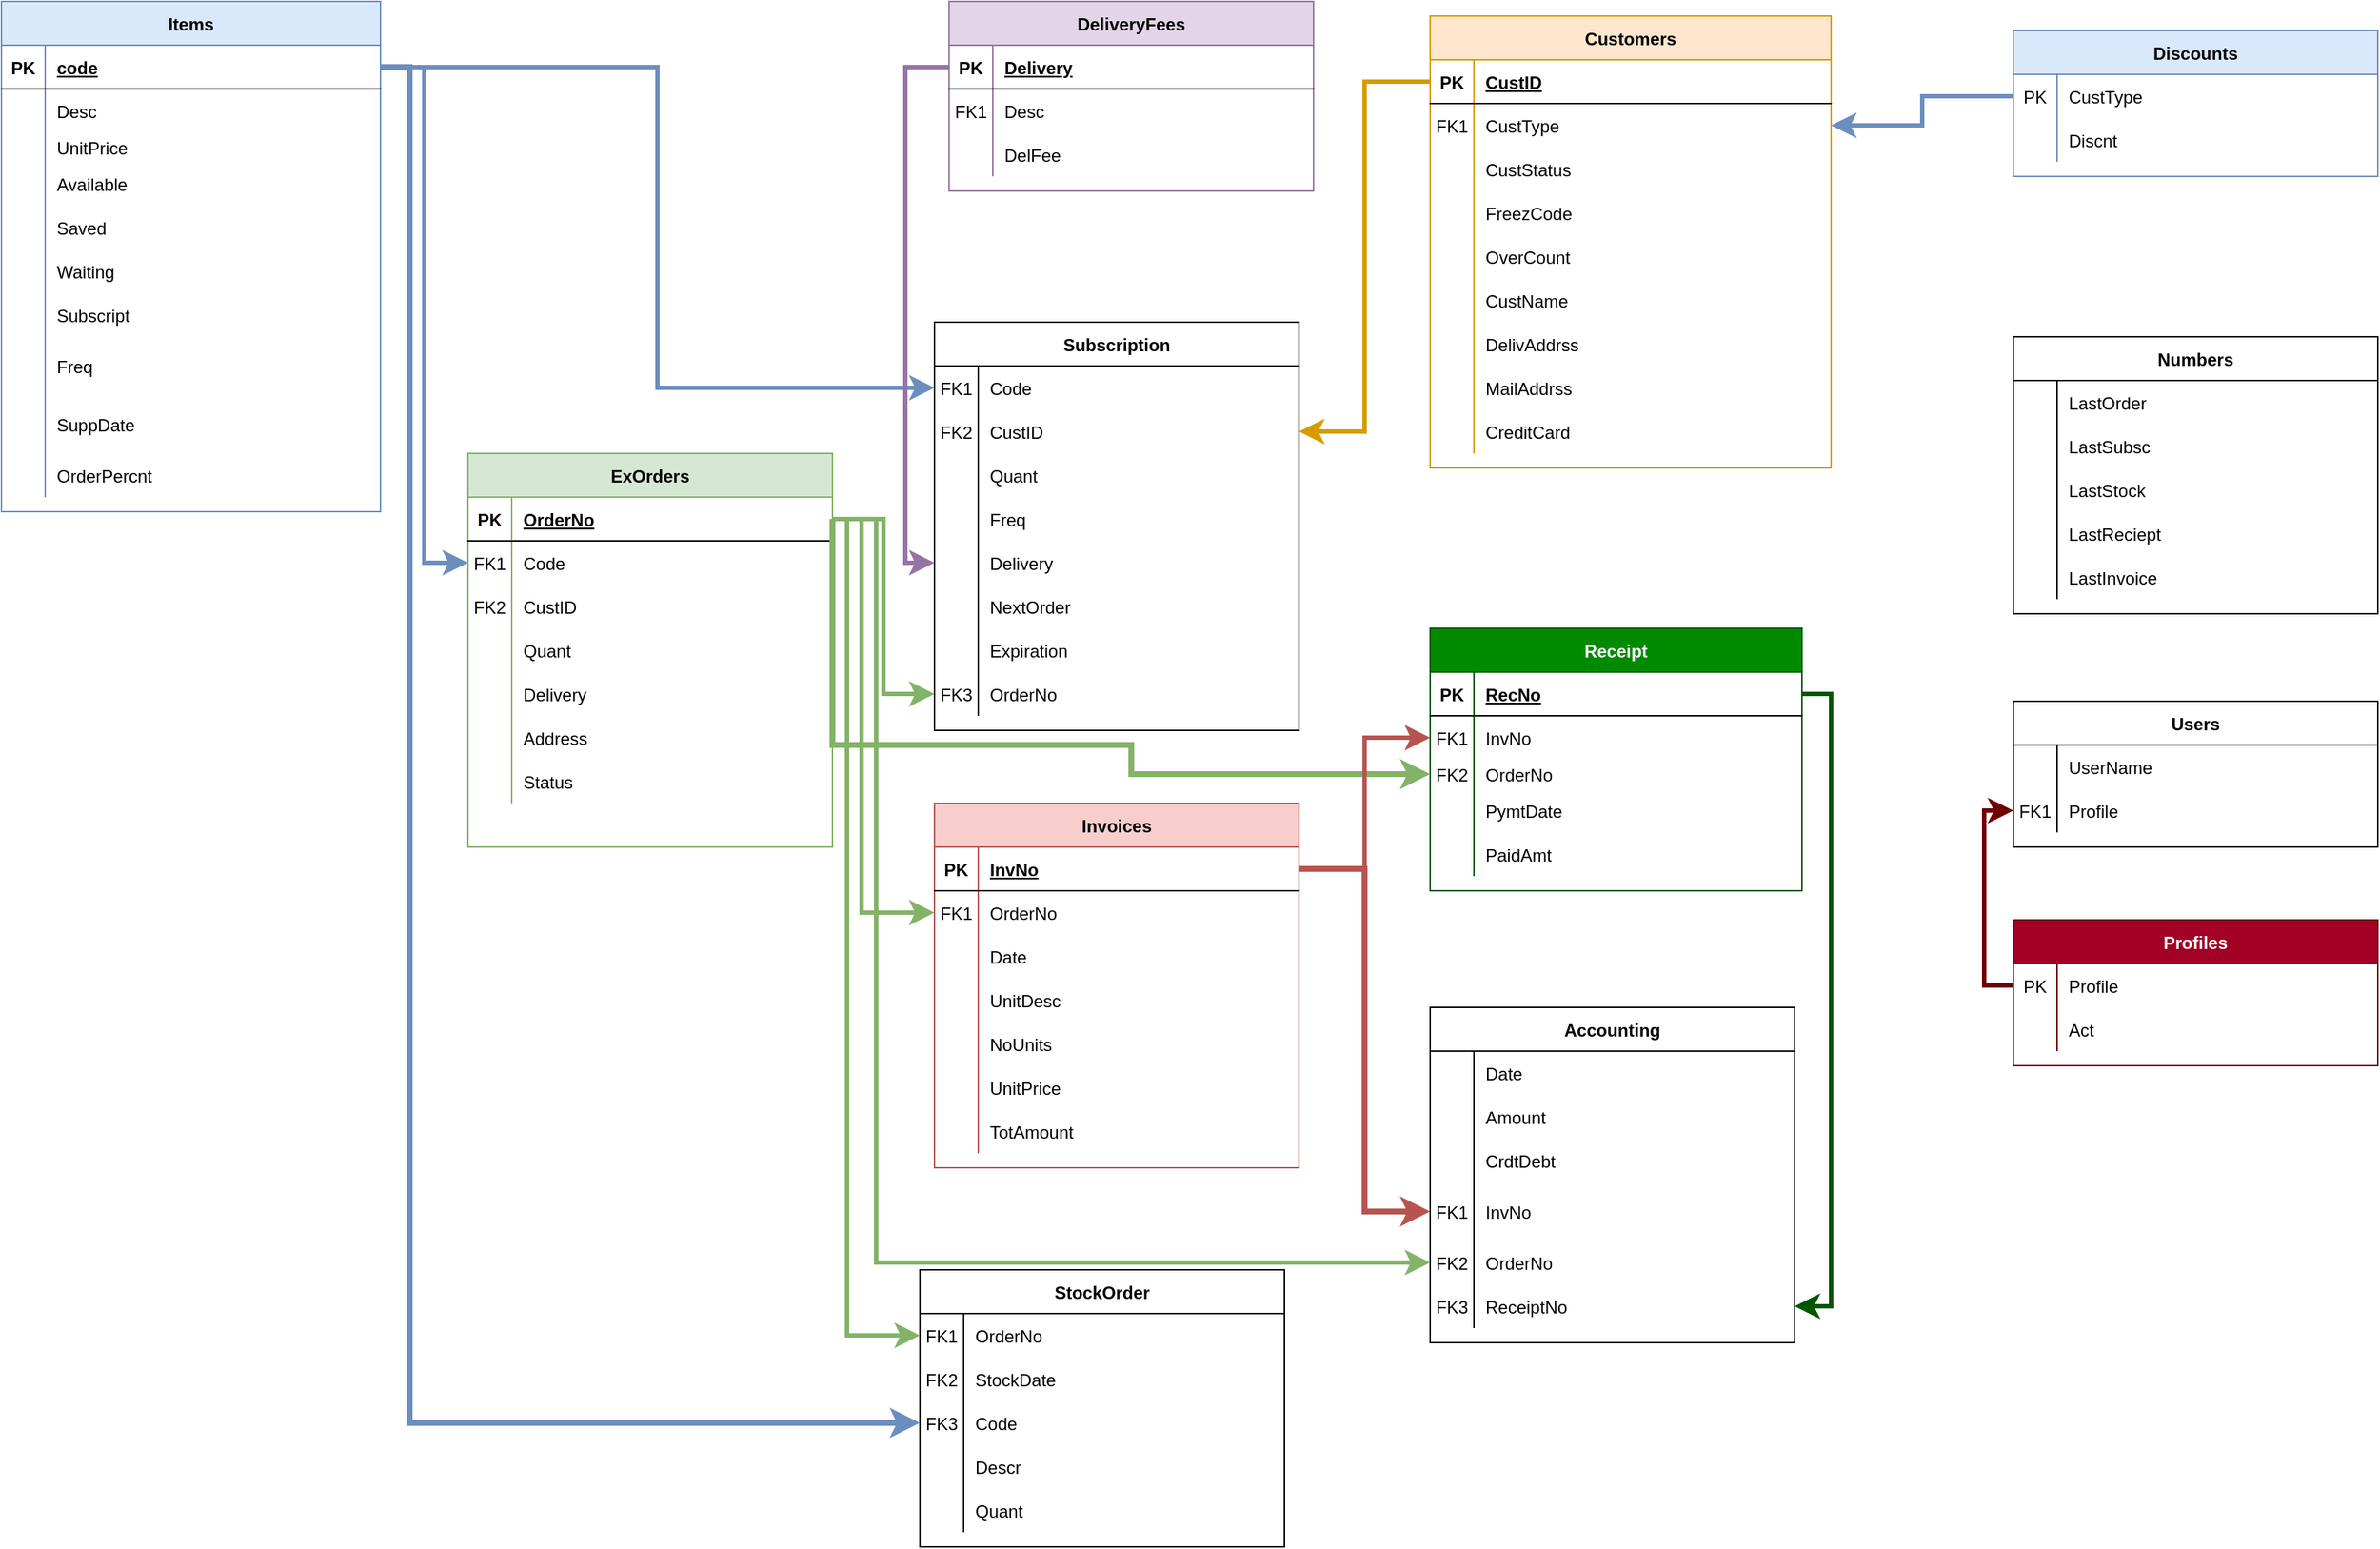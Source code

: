 <mxfile version="24.7.7">
  <diagram id="R2lEEEUBdFMjLlhIrx00" name="Page-1">
    <mxGraphModel dx="1059" dy="605" grid="1" gridSize="10" guides="1" tooltips="1" connect="1" arrows="1" fold="1" page="1" pageScale="1" pageWidth="850" pageHeight="1100" math="0" shadow="0" extFonts="Permanent Marker^https://fonts.googleapis.com/css?family=Permanent+Marker">
      <root>
        <mxCell id="0" />
        <mxCell id="1" parent="0" />
        <mxCell id="C-vyLk0tnHw3VtMMgP7b-2" value="ExOrders" style="shape=table;startSize=30;container=1;collapsible=1;childLayout=tableLayout;fixedRows=1;rowLines=0;fontStyle=1;align=center;resizeLast=1;fillColor=#d5e8d4;strokeColor=#82b366;" parent="1" vertex="1">
          <mxGeometry x="330" y="330" width="250" height="270" as="geometry" />
        </mxCell>
        <mxCell id="C-vyLk0tnHw3VtMMgP7b-3" value="" style="shape=partialRectangle;collapsible=0;dropTarget=0;pointerEvents=0;fillColor=none;points=[[0,0.5],[1,0.5]];portConstraint=eastwest;top=0;left=0;right=0;bottom=1;" parent="C-vyLk0tnHw3VtMMgP7b-2" vertex="1">
          <mxGeometry y="30" width="250" height="30" as="geometry" />
        </mxCell>
        <mxCell id="C-vyLk0tnHw3VtMMgP7b-4" value="PK" style="shape=partialRectangle;overflow=hidden;connectable=0;fillColor=none;top=0;left=0;bottom=0;right=0;fontStyle=1;" parent="C-vyLk0tnHw3VtMMgP7b-3" vertex="1">
          <mxGeometry width="30" height="30" as="geometry">
            <mxRectangle width="30" height="30" as="alternateBounds" />
          </mxGeometry>
        </mxCell>
        <mxCell id="C-vyLk0tnHw3VtMMgP7b-5" value="OrderNo " style="shape=partialRectangle;overflow=hidden;connectable=0;fillColor=none;top=0;left=0;bottom=0;right=0;align=left;spacingLeft=6;fontStyle=5;" parent="C-vyLk0tnHw3VtMMgP7b-3" vertex="1">
          <mxGeometry x="30" width="220" height="30" as="geometry">
            <mxRectangle width="220" height="30" as="alternateBounds" />
          </mxGeometry>
        </mxCell>
        <mxCell id="C-vyLk0tnHw3VtMMgP7b-6" value="" style="shape=partialRectangle;collapsible=0;dropTarget=0;pointerEvents=0;fillColor=none;points=[[0,0.5],[1,0.5]];portConstraint=eastwest;top=0;left=0;right=0;bottom=0;" parent="C-vyLk0tnHw3VtMMgP7b-2" vertex="1">
          <mxGeometry y="60" width="250" height="30" as="geometry" />
        </mxCell>
        <mxCell id="C-vyLk0tnHw3VtMMgP7b-7" value="FK1" style="shape=partialRectangle;overflow=hidden;connectable=0;fillColor=none;top=0;left=0;bottom=0;right=0;" parent="C-vyLk0tnHw3VtMMgP7b-6" vertex="1">
          <mxGeometry width="30" height="30" as="geometry">
            <mxRectangle width="30" height="30" as="alternateBounds" />
          </mxGeometry>
        </mxCell>
        <mxCell id="C-vyLk0tnHw3VtMMgP7b-8" value="Code" style="shape=partialRectangle;overflow=hidden;connectable=0;fillColor=none;top=0;left=0;bottom=0;right=0;align=left;spacingLeft=6;" parent="C-vyLk0tnHw3VtMMgP7b-6" vertex="1">
          <mxGeometry x="30" width="220" height="30" as="geometry">
            <mxRectangle width="220" height="30" as="alternateBounds" />
          </mxGeometry>
        </mxCell>
        <mxCell id="C-vyLk0tnHw3VtMMgP7b-9" value="" style="shape=partialRectangle;collapsible=0;dropTarget=0;pointerEvents=0;fillColor=none;points=[[0,0.5],[1,0.5]];portConstraint=eastwest;top=0;left=0;right=0;bottom=0;" parent="C-vyLk0tnHw3VtMMgP7b-2" vertex="1">
          <mxGeometry y="90" width="250" height="30" as="geometry" />
        </mxCell>
        <mxCell id="C-vyLk0tnHw3VtMMgP7b-10" value="FK2" style="shape=partialRectangle;overflow=hidden;connectable=0;fillColor=none;top=0;left=0;bottom=0;right=0;" parent="C-vyLk0tnHw3VtMMgP7b-9" vertex="1">
          <mxGeometry width="30" height="30" as="geometry">
            <mxRectangle width="30" height="30" as="alternateBounds" />
          </mxGeometry>
        </mxCell>
        <mxCell id="C-vyLk0tnHw3VtMMgP7b-11" value="CustID" style="shape=partialRectangle;overflow=hidden;connectable=0;fillColor=none;top=0;left=0;bottom=0;right=0;align=left;spacingLeft=6;" parent="C-vyLk0tnHw3VtMMgP7b-9" vertex="1">
          <mxGeometry x="30" width="220" height="30" as="geometry">
            <mxRectangle width="220" height="30" as="alternateBounds" />
          </mxGeometry>
        </mxCell>
        <mxCell id="zp_LILVWYvZ0ulCNFQIm-57" value="" style="shape=partialRectangle;collapsible=0;dropTarget=0;pointerEvents=0;fillColor=none;points=[[0,0.5],[1,0.5]];portConstraint=eastwest;top=0;left=0;right=0;bottom=0;" parent="C-vyLk0tnHw3VtMMgP7b-2" vertex="1">
          <mxGeometry y="120" width="250" height="30" as="geometry" />
        </mxCell>
        <mxCell id="zp_LILVWYvZ0ulCNFQIm-58" value="" style="shape=partialRectangle;overflow=hidden;connectable=0;fillColor=none;top=0;left=0;bottom=0;right=0;" parent="zp_LILVWYvZ0ulCNFQIm-57" vertex="1">
          <mxGeometry width="30" height="30" as="geometry">
            <mxRectangle width="30" height="30" as="alternateBounds" />
          </mxGeometry>
        </mxCell>
        <mxCell id="zp_LILVWYvZ0ulCNFQIm-59" value="Quant" style="shape=partialRectangle;overflow=hidden;connectable=0;fillColor=none;top=0;left=0;bottom=0;right=0;align=left;spacingLeft=6;" parent="zp_LILVWYvZ0ulCNFQIm-57" vertex="1">
          <mxGeometry x="30" width="220" height="30" as="geometry">
            <mxRectangle width="220" height="30" as="alternateBounds" />
          </mxGeometry>
        </mxCell>
        <mxCell id="zp_LILVWYvZ0ulCNFQIm-73" value="" style="shape=partialRectangle;collapsible=0;dropTarget=0;pointerEvents=0;fillColor=none;points=[[0,0.5],[1,0.5]];portConstraint=eastwest;top=0;left=0;right=0;bottom=0;" parent="C-vyLk0tnHw3VtMMgP7b-2" vertex="1">
          <mxGeometry y="150" width="250" height="30" as="geometry" />
        </mxCell>
        <mxCell id="zp_LILVWYvZ0ulCNFQIm-74" value="" style="shape=partialRectangle;overflow=hidden;connectable=0;fillColor=none;top=0;left=0;bottom=0;right=0;" parent="zp_LILVWYvZ0ulCNFQIm-73" vertex="1">
          <mxGeometry width="30" height="30" as="geometry">
            <mxRectangle width="30" height="30" as="alternateBounds" />
          </mxGeometry>
        </mxCell>
        <mxCell id="zp_LILVWYvZ0ulCNFQIm-75" value="Delivery" style="shape=partialRectangle;overflow=hidden;connectable=0;fillColor=none;top=0;left=0;bottom=0;right=0;align=left;spacingLeft=6;" parent="zp_LILVWYvZ0ulCNFQIm-73" vertex="1">
          <mxGeometry x="30" width="220" height="30" as="geometry">
            <mxRectangle width="220" height="30" as="alternateBounds" />
          </mxGeometry>
        </mxCell>
        <mxCell id="zp_LILVWYvZ0ulCNFQIm-76" value="" style="shape=partialRectangle;collapsible=0;dropTarget=0;pointerEvents=0;fillColor=none;points=[[0,0.5],[1,0.5]];portConstraint=eastwest;top=0;left=0;right=0;bottom=0;" parent="C-vyLk0tnHw3VtMMgP7b-2" vertex="1">
          <mxGeometry y="180" width="250" height="30" as="geometry" />
        </mxCell>
        <mxCell id="zp_LILVWYvZ0ulCNFQIm-77" value="" style="shape=partialRectangle;overflow=hidden;connectable=0;fillColor=none;top=0;left=0;bottom=0;right=0;" parent="zp_LILVWYvZ0ulCNFQIm-76" vertex="1">
          <mxGeometry width="30" height="30" as="geometry">
            <mxRectangle width="30" height="30" as="alternateBounds" />
          </mxGeometry>
        </mxCell>
        <mxCell id="zp_LILVWYvZ0ulCNFQIm-78" value="Address" style="shape=partialRectangle;overflow=hidden;connectable=0;fillColor=none;top=0;left=0;bottom=0;right=0;align=left;spacingLeft=6;" parent="zp_LILVWYvZ0ulCNFQIm-76" vertex="1">
          <mxGeometry x="30" width="220" height="30" as="geometry">
            <mxRectangle width="220" height="30" as="alternateBounds" />
          </mxGeometry>
        </mxCell>
        <mxCell id="zp_LILVWYvZ0ulCNFQIm-79" value="" style="shape=partialRectangle;collapsible=0;dropTarget=0;pointerEvents=0;fillColor=none;points=[[0,0.5],[1,0.5]];portConstraint=eastwest;top=0;left=0;right=0;bottom=0;" parent="C-vyLk0tnHw3VtMMgP7b-2" vertex="1">
          <mxGeometry y="210" width="250" height="30" as="geometry" />
        </mxCell>
        <mxCell id="zp_LILVWYvZ0ulCNFQIm-80" value="" style="shape=partialRectangle;overflow=hidden;connectable=0;fillColor=none;top=0;left=0;bottom=0;right=0;" parent="zp_LILVWYvZ0ulCNFQIm-79" vertex="1">
          <mxGeometry width="30" height="30" as="geometry">
            <mxRectangle width="30" height="30" as="alternateBounds" />
          </mxGeometry>
        </mxCell>
        <mxCell id="zp_LILVWYvZ0ulCNFQIm-81" value="Status" style="shape=partialRectangle;overflow=hidden;connectable=0;fillColor=none;top=0;left=0;bottom=0;right=0;align=left;spacingLeft=6;" parent="zp_LILVWYvZ0ulCNFQIm-79" vertex="1">
          <mxGeometry x="30" width="220" height="30" as="geometry">
            <mxRectangle width="220" height="30" as="alternateBounds" />
          </mxGeometry>
        </mxCell>
        <mxCell id="C-vyLk0tnHw3VtMMgP7b-13" value="Receipt" style="shape=table;startSize=30;container=1;collapsible=1;childLayout=tableLayout;fixedRows=1;rowLines=0;fontStyle=1;align=center;resizeLast=1;fillColor=#008a00;strokeColor=#005700;fontColor=#ffffff;" parent="1" vertex="1">
          <mxGeometry x="990" y="450" width="255" height="180" as="geometry" />
        </mxCell>
        <mxCell id="C-vyLk0tnHw3VtMMgP7b-14" value="" style="shape=partialRectangle;collapsible=0;dropTarget=0;pointerEvents=0;fillColor=none;points=[[0,0.5],[1,0.5]];portConstraint=eastwest;top=0;left=0;right=0;bottom=1;" parent="C-vyLk0tnHw3VtMMgP7b-13" vertex="1">
          <mxGeometry y="30" width="255" height="30" as="geometry" />
        </mxCell>
        <mxCell id="C-vyLk0tnHw3VtMMgP7b-15" value="PK" style="shape=partialRectangle;overflow=hidden;connectable=0;fillColor=none;top=0;left=0;bottom=0;right=0;fontStyle=1;" parent="C-vyLk0tnHw3VtMMgP7b-14" vertex="1">
          <mxGeometry width="30" height="30" as="geometry">
            <mxRectangle width="30" height="30" as="alternateBounds" />
          </mxGeometry>
        </mxCell>
        <mxCell id="C-vyLk0tnHw3VtMMgP7b-16" value="RecNo " style="shape=partialRectangle;overflow=hidden;connectable=0;fillColor=none;top=0;left=0;bottom=0;right=0;align=left;spacingLeft=6;fontStyle=5;" parent="C-vyLk0tnHw3VtMMgP7b-14" vertex="1">
          <mxGeometry x="30" width="225" height="30" as="geometry">
            <mxRectangle width="225" height="30" as="alternateBounds" />
          </mxGeometry>
        </mxCell>
        <mxCell id="C-vyLk0tnHw3VtMMgP7b-17" value="" style="shape=partialRectangle;collapsible=0;dropTarget=0;pointerEvents=0;fillColor=none;points=[[0,0.5],[1,0.5]];portConstraint=eastwest;top=0;left=0;right=0;bottom=0;" parent="C-vyLk0tnHw3VtMMgP7b-13" vertex="1">
          <mxGeometry y="60" width="255" height="30" as="geometry" />
        </mxCell>
        <mxCell id="C-vyLk0tnHw3VtMMgP7b-18" value="FK1" style="shape=partialRectangle;overflow=hidden;connectable=0;fillColor=none;top=0;left=0;bottom=0;right=0;" parent="C-vyLk0tnHw3VtMMgP7b-17" vertex="1">
          <mxGeometry width="30" height="30" as="geometry">
            <mxRectangle width="30" height="30" as="alternateBounds" />
          </mxGeometry>
        </mxCell>
        <mxCell id="C-vyLk0tnHw3VtMMgP7b-19" value="InvNo" style="shape=partialRectangle;overflow=hidden;connectable=0;fillColor=none;top=0;left=0;bottom=0;right=0;align=left;spacingLeft=6;" parent="C-vyLk0tnHw3VtMMgP7b-17" vertex="1">
          <mxGeometry x="30" width="225" height="30" as="geometry">
            <mxRectangle width="225" height="30" as="alternateBounds" />
          </mxGeometry>
        </mxCell>
        <mxCell id="C-vyLk0tnHw3VtMMgP7b-20" value="" style="shape=partialRectangle;collapsible=0;dropTarget=0;pointerEvents=0;fillColor=none;points=[[0,0.5],[1,0.5]];portConstraint=eastwest;top=0;left=0;right=0;bottom=0;" parent="C-vyLk0tnHw3VtMMgP7b-13" vertex="1">
          <mxGeometry y="90" width="255" height="20" as="geometry" />
        </mxCell>
        <mxCell id="C-vyLk0tnHw3VtMMgP7b-21" value="FK2" style="shape=partialRectangle;overflow=hidden;connectable=0;fillColor=none;top=0;left=0;bottom=0;right=0;" parent="C-vyLk0tnHw3VtMMgP7b-20" vertex="1">
          <mxGeometry width="30" height="20" as="geometry">
            <mxRectangle width="30" height="20" as="alternateBounds" />
          </mxGeometry>
        </mxCell>
        <mxCell id="C-vyLk0tnHw3VtMMgP7b-22" value="OrderNo" style="shape=partialRectangle;overflow=hidden;connectable=0;fillColor=none;top=0;left=0;bottom=0;right=0;align=left;spacingLeft=6;" parent="C-vyLk0tnHw3VtMMgP7b-20" vertex="1">
          <mxGeometry x="30" width="225" height="20" as="geometry">
            <mxRectangle width="225" height="20" as="alternateBounds" />
          </mxGeometry>
        </mxCell>
        <mxCell id="zp_LILVWYvZ0ulCNFQIm-86" value="" style="shape=partialRectangle;collapsible=0;dropTarget=0;pointerEvents=0;fillColor=none;points=[[0,0.5],[1,0.5]];portConstraint=eastwest;top=0;left=0;right=0;bottom=0;" parent="C-vyLk0tnHw3VtMMgP7b-13" vertex="1">
          <mxGeometry y="110" width="255" height="30" as="geometry" />
        </mxCell>
        <mxCell id="zp_LILVWYvZ0ulCNFQIm-87" value="" style="shape=partialRectangle;overflow=hidden;connectable=0;fillColor=none;top=0;left=0;bottom=0;right=0;" parent="zp_LILVWYvZ0ulCNFQIm-86" vertex="1">
          <mxGeometry width="30" height="30" as="geometry">
            <mxRectangle width="30" height="30" as="alternateBounds" />
          </mxGeometry>
        </mxCell>
        <mxCell id="zp_LILVWYvZ0ulCNFQIm-88" value="PymtDate" style="shape=partialRectangle;overflow=hidden;connectable=0;fillColor=none;top=0;left=0;bottom=0;right=0;align=left;spacingLeft=6;" parent="zp_LILVWYvZ0ulCNFQIm-86" vertex="1">
          <mxGeometry x="30" width="225" height="30" as="geometry">
            <mxRectangle width="225" height="30" as="alternateBounds" />
          </mxGeometry>
        </mxCell>
        <mxCell id="zp_LILVWYvZ0ulCNFQIm-92" value="" style="shape=partialRectangle;collapsible=0;dropTarget=0;pointerEvents=0;fillColor=none;points=[[0,0.5],[1,0.5]];portConstraint=eastwest;top=0;left=0;right=0;bottom=0;" parent="C-vyLk0tnHw3VtMMgP7b-13" vertex="1">
          <mxGeometry y="140" width="255" height="30" as="geometry" />
        </mxCell>
        <mxCell id="zp_LILVWYvZ0ulCNFQIm-93" value="" style="shape=partialRectangle;overflow=hidden;connectable=0;fillColor=none;top=0;left=0;bottom=0;right=0;" parent="zp_LILVWYvZ0ulCNFQIm-92" vertex="1">
          <mxGeometry width="30" height="30" as="geometry">
            <mxRectangle width="30" height="30" as="alternateBounds" />
          </mxGeometry>
        </mxCell>
        <mxCell id="zp_LILVWYvZ0ulCNFQIm-94" value="PaidAmt" style="shape=partialRectangle;overflow=hidden;connectable=0;fillColor=none;top=0;left=0;bottom=0;right=0;align=left;spacingLeft=6;" parent="zp_LILVWYvZ0ulCNFQIm-92" vertex="1">
          <mxGeometry x="30" width="225" height="30" as="geometry">
            <mxRectangle width="225" height="30" as="alternateBounds" />
          </mxGeometry>
        </mxCell>
        <mxCell id="C-vyLk0tnHw3VtMMgP7b-23" value="Items" style="shape=table;startSize=30;container=1;collapsible=1;childLayout=tableLayout;fixedRows=1;rowLines=0;fontStyle=1;align=center;resizeLast=1;fillColor=#dae8fc;strokeColor=#6c8ebf;" parent="1" vertex="1">
          <mxGeometry x="10" y="20" width="260" height="350" as="geometry" />
        </mxCell>
        <mxCell id="C-vyLk0tnHw3VtMMgP7b-24" value="" style="shape=partialRectangle;collapsible=0;dropTarget=0;pointerEvents=0;fillColor=none;points=[[0,0.5],[1,0.5]];portConstraint=eastwest;top=0;left=0;right=0;bottom=1;" parent="C-vyLk0tnHw3VtMMgP7b-23" vertex="1">
          <mxGeometry y="30" width="260" height="30" as="geometry" />
        </mxCell>
        <mxCell id="C-vyLk0tnHw3VtMMgP7b-25" value="PK" style="shape=partialRectangle;overflow=hidden;connectable=0;fillColor=none;top=0;left=0;bottom=0;right=0;fontStyle=1;" parent="C-vyLk0tnHw3VtMMgP7b-24" vertex="1">
          <mxGeometry width="30" height="30" as="geometry">
            <mxRectangle width="30" height="30" as="alternateBounds" />
          </mxGeometry>
        </mxCell>
        <mxCell id="C-vyLk0tnHw3VtMMgP7b-26" value="code" style="shape=partialRectangle;overflow=hidden;connectable=0;fillColor=none;top=0;left=0;bottom=0;right=0;align=left;spacingLeft=6;fontStyle=5;" parent="C-vyLk0tnHw3VtMMgP7b-24" vertex="1">
          <mxGeometry x="30" width="230" height="30" as="geometry">
            <mxRectangle width="230" height="30" as="alternateBounds" />
          </mxGeometry>
        </mxCell>
        <mxCell id="C-vyLk0tnHw3VtMMgP7b-27" value="" style="shape=partialRectangle;collapsible=0;dropTarget=0;pointerEvents=0;fillColor=none;points=[[0,0.5],[1,0.5]];portConstraint=eastwest;top=0;left=0;right=0;bottom=0;" parent="C-vyLk0tnHw3VtMMgP7b-23" vertex="1">
          <mxGeometry y="60" width="260" height="30" as="geometry" />
        </mxCell>
        <mxCell id="C-vyLk0tnHw3VtMMgP7b-28" value="" style="shape=partialRectangle;overflow=hidden;connectable=0;fillColor=none;top=0;left=0;bottom=0;right=0;" parent="C-vyLk0tnHw3VtMMgP7b-27" vertex="1">
          <mxGeometry width="30" height="30" as="geometry">
            <mxRectangle width="30" height="30" as="alternateBounds" />
          </mxGeometry>
        </mxCell>
        <mxCell id="C-vyLk0tnHw3VtMMgP7b-29" value="Desc" style="shape=partialRectangle;overflow=hidden;connectable=0;fillColor=none;top=0;left=0;bottom=0;right=0;align=left;spacingLeft=6;" parent="C-vyLk0tnHw3VtMMgP7b-27" vertex="1">
          <mxGeometry x="30" width="230" height="30" as="geometry">
            <mxRectangle width="230" height="30" as="alternateBounds" />
          </mxGeometry>
        </mxCell>
        <mxCell id="zp_LILVWYvZ0ulCNFQIm-23" value="" style="shape=partialRectangle;collapsible=0;dropTarget=0;pointerEvents=0;fillColor=none;points=[[0,0.5],[1,0.5]];portConstraint=eastwest;top=0;left=0;right=0;bottom=0;" parent="C-vyLk0tnHw3VtMMgP7b-23" vertex="1">
          <mxGeometry y="90" width="260" height="20" as="geometry" />
        </mxCell>
        <mxCell id="zp_LILVWYvZ0ulCNFQIm-24" value="" style="shape=partialRectangle;overflow=hidden;connectable=0;fillColor=none;top=0;left=0;bottom=0;right=0;" parent="zp_LILVWYvZ0ulCNFQIm-23" vertex="1">
          <mxGeometry width="30" height="20" as="geometry">
            <mxRectangle width="30" height="20" as="alternateBounds" />
          </mxGeometry>
        </mxCell>
        <mxCell id="zp_LILVWYvZ0ulCNFQIm-25" value="UnitPrice" style="shape=partialRectangle;overflow=hidden;connectable=0;fillColor=none;top=0;left=0;bottom=0;right=0;align=left;spacingLeft=6;" parent="zp_LILVWYvZ0ulCNFQIm-23" vertex="1">
          <mxGeometry x="30" width="230" height="20" as="geometry">
            <mxRectangle width="230" height="20" as="alternateBounds" />
          </mxGeometry>
        </mxCell>
        <mxCell id="zp_LILVWYvZ0ulCNFQIm-26" value="" style="shape=partialRectangle;collapsible=0;dropTarget=0;pointerEvents=0;fillColor=none;points=[[0,0.5],[1,0.5]];portConstraint=eastwest;top=0;left=0;right=0;bottom=0;" parent="C-vyLk0tnHw3VtMMgP7b-23" vertex="1">
          <mxGeometry y="110" width="260" height="30" as="geometry" />
        </mxCell>
        <mxCell id="zp_LILVWYvZ0ulCNFQIm-27" value="" style="shape=partialRectangle;overflow=hidden;connectable=0;fillColor=none;top=0;left=0;bottom=0;right=0;" parent="zp_LILVWYvZ0ulCNFQIm-26" vertex="1">
          <mxGeometry width="30" height="30" as="geometry">
            <mxRectangle width="30" height="30" as="alternateBounds" />
          </mxGeometry>
        </mxCell>
        <mxCell id="zp_LILVWYvZ0ulCNFQIm-28" value="Available" style="shape=partialRectangle;overflow=hidden;connectable=0;fillColor=none;top=0;left=0;bottom=0;right=0;align=left;spacingLeft=6;" parent="zp_LILVWYvZ0ulCNFQIm-26" vertex="1">
          <mxGeometry x="30" width="230" height="30" as="geometry">
            <mxRectangle width="230" height="30" as="alternateBounds" />
          </mxGeometry>
        </mxCell>
        <mxCell id="zp_LILVWYvZ0ulCNFQIm-29" value="" style="shape=partialRectangle;collapsible=0;dropTarget=0;pointerEvents=0;fillColor=none;points=[[0,0.5],[1,0.5]];portConstraint=eastwest;top=0;left=0;right=0;bottom=0;" parent="C-vyLk0tnHw3VtMMgP7b-23" vertex="1">
          <mxGeometry y="140" width="260" height="30" as="geometry" />
        </mxCell>
        <mxCell id="zp_LILVWYvZ0ulCNFQIm-30" value="" style="shape=partialRectangle;overflow=hidden;connectable=0;fillColor=none;top=0;left=0;bottom=0;right=0;" parent="zp_LILVWYvZ0ulCNFQIm-29" vertex="1">
          <mxGeometry width="30" height="30" as="geometry">
            <mxRectangle width="30" height="30" as="alternateBounds" />
          </mxGeometry>
        </mxCell>
        <mxCell id="zp_LILVWYvZ0ulCNFQIm-31" value="Saved" style="shape=partialRectangle;overflow=hidden;connectable=0;fillColor=none;top=0;left=0;bottom=0;right=0;align=left;spacingLeft=6;" parent="zp_LILVWYvZ0ulCNFQIm-29" vertex="1">
          <mxGeometry x="30" width="230" height="30" as="geometry">
            <mxRectangle width="230" height="30" as="alternateBounds" />
          </mxGeometry>
        </mxCell>
        <mxCell id="zp_LILVWYvZ0ulCNFQIm-32" value="" style="shape=partialRectangle;collapsible=0;dropTarget=0;pointerEvents=0;fillColor=none;points=[[0,0.5],[1,0.5]];portConstraint=eastwest;top=0;left=0;right=0;bottom=0;" parent="C-vyLk0tnHw3VtMMgP7b-23" vertex="1">
          <mxGeometry y="170" width="260" height="30" as="geometry" />
        </mxCell>
        <mxCell id="zp_LILVWYvZ0ulCNFQIm-33" value="" style="shape=partialRectangle;overflow=hidden;connectable=0;fillColor=none;top=0;left=0;bottom=0;right=0;" parent="zp_LILVWYvZ0ulCNFQIm-32" vertex="1">
          <mxGeometry width="30" height="30" as="geometry">
            <mxRectangle width="30" height="30" as="alternateBounds" />
          </mxGeometry>
        </mxCell>
        <mxCell id="zp_LILVWYvZ0ulCNFQIm-34" value="Waiting" style="shape=partialRectangle;overflow=hidden;connectable=0;fillColor=none;top=0;left=0;bottom=0;right=0;align=left;spacingLeft=6;" parent="zp_LILVWYvZ0ulCNFQIm-32" vertex="1">
          <mxGeometry x="30" width="230" height="30" as="geometry">
            <mxRectangle width="230" height="30" as="alternateBounds" />
          </mxGeometry>
        </mxCell>
        <mxCell id="zp_LILVWYvZ0ulCNFQIm-35" value="" style="shape=partialRectangle;collapsible=0;dropTarget=0;pointerEvents=0;fillColor=none;points=[[0,0.5],[1,0.5]];portConstraint=eastwest;top=0;left=0;right=0;bottom=0;" parent="C-vyLk0tnHw3VtMMgP7b-23" vertex="1">
          <mxGeometry y="200" width="260" height="30" as="geometry" />
        </mxCell>
        <mxCell id="zp_LILVWYvZ0ulCNFQIm-36" value="" style="shape=partialRectangle;overflow=hidden;connectable=0;fillColor=none;top=0;left=0;bottom=0;right=0;" parent="zp_LILVWYvZ0ulCNFQIm-35" vertex="1">
          <mxGeometry width="30" height="30" as="geometry">
            <mxRectangle width="30" height="30" as="alternateBounds" />
          </mxGeometry>
        </mxCell>
        <mxCell id="zp_LILVWYvZ0ulCNFQIm-37" value="Subscript" style="shape=partialRectangle;overflow=hidden;connectable=0;fillColor=none;top=0;left=0;bottom=0;right=0;align=left;spacingLeft=6;" parent="zp_LILVWYvZ0ulCNFQIm-35" vertex="1">
          <mxGeometry x="30" width="230" height="30" as="geometry">
            <mxRectangle width="230" height="30" as="alternateBounds" />
          </mxGeometry>
        </mxCell>
        <mxCell id="zp_LILVWYvZ0ulCNFQIm-38" value="" style="shape=partialRectangle;collapsible=0;dropTarget=0;pointerEvents=0;fillColor=none;points=[[0,0.5],[1,0.5]];portConstraint=eastwest;top=0;left=0;right=0;bottom=0;" parent="C-vyLk0tnHw3VtMMgP7b-23" vertex="1">
          <mxGeometry y="230" width="260" height="40" as="geometry" />
        </mxCell>
        <mxCell id="zp_LILVWYvZ0ulCNFQIm-39" value="" style="shape=partialRectangle;overflow=hidden;connectable=0;fillColor=none;top=0;left=0;bottom=0;right=0;" parent="zp_LILVWYvZ0ulCNFQIm-38" vertex="1">
          <mxGeometry width="30" height="40" as="geometry">
            <mxRectangle width="30" height="40" as="alternateBounds" />
          </mxGeometry>
        </mxCell>
        <mxCell id="zp_LILVWYvZ0ulCNFQIm-40" value="Freq" style="shape=partialRectangle;overflow=hidden;connectable=0;fillColor=none;top=0;left=0;bottom=0;right=0;align=left;spacingLeft=6;" parent="zp_LILVWYvZ0ulCNFQIm-38" vertex="1">
          <mxGeometry x="30" width="230" height="40" as="geometry">
            <mxRectangle width="230" height="40" as="alternateBounds" />
          </mxGeometry>
        </mxCell>
        <mxCell id="zp_LILVWYvZ0ulCNFQIm-41" value="" style="shape=partialRectangle;collapsible=0;dropTarget=0;pointerEvents=0;fillColor=none;points=[[0,0.5],[1,0.5]];portConstraint=eastwest;top=0;left=0;right=0;bottom=0;" parent="C-vyLk0tnHw3VtMMgP7b-23" vertex="1">
          <mxGeometry y="270" width="260" height="40" as="geometry" />
        </mxCell>
        <mxCell id="zp_LILVWYvZ0ulCNFQIm-42" value="" style="shape=partialRectangle;overflow=hidden;connectable=0;fillColor=none;top=0;left=0;bottom=0;right=0;" parent="zp_LILVWYvZ0ulCNFQIm-41" vertex="1">
          <mxGeometry width="30" height="40" as="geometry">
            <mxRectangle width="30" height="40" as="alternateBounds" />
          </mxGeometry>
        </mxCell>
        <mxCell id="zp_LILVWYvZ0ulCNFQIm-43" value="SuppDate" style="shape=partialRectangle;overflow=hidden;connectable=0;fillColor=none;top=0;left=0;bottom=0;right=0;align=left;spacingLeft=6;" parent="zp_LILVWYvZ0ulCNFQIm-41" vertex="1">
          <mxGeometry x="30" width="230" height="40" as="geometry">
            <mxRectangle width="230" height="40" as="alternateBounds" />
          </mxGeometry>
        </mxCell>
        <mxCell id="zp_LILVWYvZ0ulCNFQIm-44" value="" style="shape=partialRectangle;collapsible=0;dropTarget=0;pointerEvents=0;fillColor=none;points=[[0,0.5],[1,0.5]];portConstraint=eastwest;top=0;left=0;right=0;bottom=0;" parent="C-vyLk0tnHw3VtMMgP7b-23" vertex="1">
          <mxGeometry y="310" width="260" height="30" as="geometry" />
        </mxCell>
        <mxCell id="zp_LILVWYvZ0ulCNFQIm-45" value="" style="shape=partialRectangle;overflow=hidden;connectable=0;fillColor=none;top=0;left=0;bottom=0;right=0;" parent="zp_LILVWYvZ0ulCNFQIm-44" vertex="1">
          <mxGeometry width="30" height="30" as="geometry">
            <mxRectangle width="30" height="30" as="alternateBounds" />
          </mxGeometry>
        </mxCell>
        <mxCell id="zp_LILVWYvZ0ulCNFQIm-46" value="OrderPercnt" style="shape=partialRectangle;overflow=hidden;connectable=0;fillColor=none;top=0;left=0;bottom=0;right=0;align=left;spacingLeft=6;" parent="zp_LILVWYvZ0ulCNFQIm-44" vertex="1">
          <mxGeometry x="30" width="230" height="30" as="geometry">
            <mxRectangle width="230" height="30" as="alternateBounds" />
          </mxGeometry>
        </mxCell>
        <mxCell id="zp_LILVWYvZ0ulCNFQIm-98" value="Accounting" style="shape=table;startSize=30;container=1;collapsible=1;childLayout=tableLayout;fixedRows=1;rowLines=0;fontStyle=1;align=center;resizeLast=1;" parent="1" vertex="1">
          <mxGeometry x="990" y="710" width="250" height="230" as="geometry" />
        </mxCell>
        <mxCell id="zp_LILVWYvZ0ulCNFQIm-102" value="" style="shape=partialRectangle;collapsible=0;dropTarget=0;pointerEvents=0;fillColor=none;points=[[0,0.5],[1,0.5]];portConstraint=eastwest;top=0;left=0;right=0;bottom=0;" parent="zp_LILVWYvZ0ulCNFQIm-98" vertex="1">
          <mxGeometry y="30" width="250" height="30" as="geometry" />
        </mxCell>
        <mxCell id="zp_LILVWYvZ0ulCNFQIm-103" value="" style="shape=partialRectangle;overflow=hidden;connectable=0;fillColor=none;top=0;left=0;bottom=0;right=0;" parent="zp_LILVWYvZ0ulCNFQIm-102" vertex="1">
          <mxGeometry width="30" height="30" as="geometry">
            <mxRectangle width="30" height="30" as="alternateBounds" />
          </mxGeometry>
        </mxCell>
        <mxCell id="zp_LILVWYvZ0ulCNFQIm-104" value="Date" style="shape=partialRectangle;overflow=hidden;connectable=0;fillColor=none;top=0;left=0;bottom=0;right=0;align=left;spacingLeft=6;" parent="zp_LILVWYvZ0ulCNFQIm-102" vertex="1">
          <mxGeometry x="30" width="220" height="30" as="geometry">
            <mxRectangle width="220" height="30" as="alternateBounds" />
          </mxGeometry>
        </mxCell>
        <mxCell id="zp_LILVWYvZ0ulCNFQIm-105" value="" style="shape=partialRectangle;collapsible=0;dropTarget=0;pointerEvents=0;fillColor=none;points=[[0,0.5],[1,0.5]];portConstraint=eastwest;top=0;left=0;right=0;bottom=0;" parent="zp_LILVWYvZ0ulCNFQIm-98" vertex="1">
          <mxGeometry y="60" width="250" height="30" as="geometry" />
        </mxCell>
        <mxCell id="zp_LILVWYvZ0ulCNFQIm-106" value="" style="shape=partialRectangle;overflow=hidden;connectable=0;fillColor=none;top=0;left=0;bottom=0;right=0;" parent="zp_LILVWYvZ0ulCNFQIm-105" vertex="1">
          <mxGeometry width="30" height="30" as="geometry">
            <mxRectangle width="30" height="30" as="alternateBounds" />
          </mxGeometry>
        </mxCell>
        <mxCell id="zp_LILVWYvZ0ulCNFQIm-107" value="Amount" style="shape=partialRectangle;overflow=hidden;connectable=0;fillColor=none;top=0;left=0;bottom=0;right=0;align=left;spacingLeft=6;" parent="zp_LILVWYvZ0ulCNFQIm-105" vertex="1">
          <mxGeometry x="30" width="220" height="30" as="geometry">
            <mxRectangle width="220" height="30" as="alternateBounds" />
          </mxGeometry>
        </mxCell>
        <mxCell id="zp_LILVWYvZ0ulCNFQIm-108" value="" style="shape=partialRectangle;collapsible=0;dropTarget=0;pointerEvents=0;fillColor=none;points=[[0,0.5],[1,0.5]];portConstraint=eastwest;top=0;left=0;right=0;bottom=0;" parent="zp_LILVWYvZ0ulCNFQIm-98" vertex="1">
          <mxGeometry y="90" width="250" height="30" as="geometry" />
        </mxCell>
        <mxCell id="zp_LILVWYvZ0ulCNFQIm-109" value="" style="shape=partialRectangle;overflow=hidden;connectable=0;fillColor=none;top=0;left=0;bottom=0;right=0;" parent="zp_LILVWYvZ0ulCNFQIm-108" vertex="1">
          <mxGeometry width="30" height="30" as="geometry">
            <mxRectangle width="30" height="30" as="alternateBounds" />
          </mxGeometry>
        </mxCell>
        <mxCell id="zp_LILVWYvZ0ulCNFQIm-110" value="CrdtDebt" style="shape=partialRectangle;overflow=hidden;connectable=0;fillColor=none;top=0;left=0;bottom=0;right=0;align=left;spacingLeft=6;" parent="zp_LILVWYvZ0ulCNFQIm-108" vertex="1">
          <mxGeometry x="30" width="220" height="30" as="geometry">
            <mxRectangle width="220" height="30" as="alternateBounds" />
          </mxGeometry>
        </mxCell>
        <mxCell id="zp_LILVWYvZ0ulCNFQIm-111" value="" style="shape=partialRectangle;collapsible=0;dropTarget=0;pointerEvents=0;fillColor=none;points=[[0,0.5],[1,0.5]];portConstraint=eastwest;top=0;left=0;right=0;bottom=0;" parent="zp_LILVWYvZ0ulCNFQIm-98" vertex="1">
          <mxGeometry y="120" width="250" height="40" as="geometry" />
        </mxCell>
        <mxCell id="zp_LILVWYvZ0ulCNFQIm-112" value="FK1" style="shape=partialRectangle;overflow=hidden;connectable=0;fillColor=none;top=0;left=0;bottom=0;right=0;" parent="zp_LILVWYvZ0ulCNFQIm-111" vertex="1">
          <mxGeometry width="30" height="40" as="geometry">
            <mxRectangle width="30" height="40" as="alternateBounds" />
          </mxGeometry>
        </mxCell>
        <mxCell id="zp_LILVWYvZ0ulCNFQIm-113" value="InvNo" style="shape=partialRectangle;overflow=hidden;connectable=0;fillColor=none;top=0;left=0;bottom=0;right=0;align=left;spacingLeft=6;" parent="zp_LILVWYvZ0ulCNFQIm-111" vertex="1">
          <mxGeometry x="30" width="220" height="40" as="geometry">
            <mxRectangle width="220" height="40" as="alternateBounds" />
          </mxGeometry>
        </mxCell>
        <mxCell id="zp_LILVWYvZ0ulCNFQIm-114" value="" style="shape=partialRectangle;collapsible=0;dropTarget=0;pointerEvents=0;fillColor=none;points=[[0,0.5],[1,0.5]];portConstraint=eastwest;top=0;left=0;right=0;bottom=0;" parent="zp_LILVWYvZ0ulCNFQIm-98" vertex="1">
          <mxGeometry y="160" width="250" height="30" as="geometry" />
        </mxCell>
        <mxCell id="zp_LILVWYvZ0ulCNFQIm-115" value="FK2" style="shape=partialRectangle;overflow=hidden;connectable=0;fillColor=none;top=0;left=0;bottom=0;right=0;" parent="zp_LILVWYvZ0ulCNFQIm-114" vertex="1">
          <mxGeometry width="30" height="30" as="geometry">
            <mxRectangle width="30" height="30" as="alternateBounds" />
          </mxGeometry>
        </mxCell>
        <mxCell id="zp_LILVWYvZ0ulCNFQIm-116" value="OrderNo" style="shape=partialRectangle;overflow=hidden;connectable=0;fillColor=none;top=0;left=0;bottom=0;right=0;align=left;spacingLeft=6;" parent="zp_LILVWYvZ0ulCNFQIm-114" vertex="1">
          <mxGeometry x="30" width="220" height="30" as="geometry">
            <mxRectangle width="220" height="30" as="alternateBounds" />
          </mxGeometry>
        </mxCell>
        <mxCell id="zp_LILVWYvZ0ulCNFQIm-117" value="" style="shape=partialRectangle;collapsible=0;dropTarget=0;pointerEvents=0;fillColor=none;points=[[0,0.5],[1,0.5]];portConstraint=eastwest;top=0;left=0;right=0;bottom=0;" parent="zp_LILVWYvZ0ulCNFQIm-98" vertex="1">
          <mxGeometry y="190" width="250" height="30" as="geometry" />
        </mxCell>
        <mxCell id="zp_LILVWYvZ0ulCNFQIm-118" value="FK3" style="shape=partialRectangle;overflow=hidden;connectable=0;fillColor=none;top=0;left=0;bottom=0;right=0;" parent="zp_LILVWYvZ0ulCNFQIm-117" vertex="1">
          <mxGeometry width="30" height="30" as="geometry">
            <mxRectangle width="30" height="30" as="alternateBounds" />
          </mxGeometry>
        </mxCell>
        <mxCell id="zp_LILVWYvZ0ulCNFQIm-119" value="ReceiptNo" style="shape=partialRectangle;overflow=hidden;connectable=0;fillColor=none;top=0;left=0;bottom=0;right=0;align=left;spacingLeft=6;" parent="zp_LILVWYvZ0ulCNFQIm-117" vertex="1">
          <mxGeometry x="30" width="220" height="30" as="geometry">
            <mxRectangle width="220" height="30" as="alternateBounds" />
          </mxGeometry>
        </mxCell>
        <mxCell id="zp_LILVWYvZ0ulCNFQIm-128" value="Customers" style="shape=table;startSize=30;container=1;collapsible=1;childLayout=tableLayout;fixedRows=1;rowLines=0;fontStyle=1;align=center;resizeLast=1;fillColor=#ffe6cc;strokeColor=#d79b00;" parent="1" vertex="1">
          <mxGeometry x="990" y="30" width="275" height="310" as="geometry" />
        </mxCell>
        <mxCell id="zp_LILVWYvZ0ulCNFQIm-129" value="" style="shape=partialRectangle;collapsible=0;dropTarget=0;pointerEvents=0;fillColor=none;points=[[0,0.5],[1,0.5]];portConstraint=eastwest;top=0;left=0;right=0;bottom=1;" parent="zp_LILVWYvZ0ulCNFQIm-128" vertex="1">
          <mxGeometry y="30" width="275" height="30" as="geometry" />
        </mxCell>
        <mxCell id="zp_LILVWYvZ0ulCNFQIm-130" value="PK" style="shape=partialRectangle;overflow=hidden;connectable=0;fillColor=none;top=0;left=0;bottom=0;right=0;fontStyle=1;" parent="zp_LILVWYvZ0ulCNFQIm-129" vertex="1">
          <mxGeometry width="30" height="30" as="geometry">
            <mxRectangle width="30" height="30" as="alternateBounds" />
          </mxGeometry>
        </mxCell>
        <mxCell id="zp_LILVWYvZ0ulCNFQIm-131" value="CustID " style="shape=partialRectangle;overflow=hidden;connectable=0;fillColor=none;top=0;left=0;bottom=0;right=0;align=left;spacingLeft=6;fontStyle=5;" parent="zp_LILVWYvZ0ulCNFQIm-129" vertex="1">
          <mxGeometry x="30" width="245" height="30" as="geometry">
            <mxRectangle width="245" height="30" as="alternateBounds" />
          </mxGeometry>
        </mxCell>
        <mxCell id="zp_LILVWYvZ0ulCNFQIm-132" value="" style="shape=partialRectangle;collapsible=0;dropTarget=0;pointerEvents=0;fillColor=none;points=[[0,0.5],[1,0.5]];portConstraint=eastwest;top=0;left=0;right=0;bottom=0;" parent="zp_LILVWYvZ0ulCNFQIm-128" vertex="1">
          <mxGeometry y="60" width="275" height="30" as="geometry" />
        </mxCell>
        <mxCell id="zp_LILVWYvZ0ulCNFQIm-133" value="FK1" style="shape=partialRectangle;overflow=hidden;connectable=0;fillColor=none;top=0;left=0;bottom=0;right=0;" parent="zp_LILVWYvZ0ulCNFQIm-132" vertex="1">
          <mxGeometry width="30" height="30" as="geometry">
            <mxRectangle width="30" height="30" as="alternateBounds" />
          </mxGeometry>
        </mxCell>
        <mxCell id="zp_LILVWYvZ0ulCNFQIm-134" value="CustType" style="shape=partialRectangle;overflow=hidden;connectable=0;fillColor=none;top=0;left=0;bottom=0;right=0;align=left;spacingLeft=6;" parent="zp_LILVWYvZ0ulCNFQIm-132" vertex="1">
          <mxGeometry x="30" width="245" height="30" as="geometry">
            <mxRectangle width="245" height="30" as="alternateBounds" />
          </mxGeometry>
        </mxCell>
        <mxCell id="zp_LILVWYvZ0ulCNFQIm-135" value="" style="shape=partialRectangle;collapsible=0;dropTarget=0;pointerEvents=0;fillColor=none;points=[[0,0.5],[1,0.5]];portConstraint=eastwest;top=0;left=0;right=0;bottom=0;" parent="zp_LILVWYvZ0ulCNFQIm-128" vertex="1">
          <mxGeometry y="90" width="275" height="30" as="geometry" />
        </mxCell>
        <mxCell id="zp_LILVWYvZ0ulCNFQIm-136" value="" style="shape=partialRectangle;overflow=hidden;connectable=0;fillColor=none;top=0;left=0;bottom=0;right=0;" parent="zp_LILVWYvZ0ulCNFQIm-135" vertex="1">
          <mxGeometry width="30" height="30" as="geometry">
            <mxRectangle width="30" height="30" as="alternateBounds" />
          </mxGeometry>
        </mxCell>
        <mxCell id="zp_LILVWYvZ0ulCNFQIm-137" value="CustStatus" style="shape=partialRectangle;overflow=hidden;connectable=0;fillColor=none;top=0;left=0;bottom=0;right=0;align=left;spacingLeft=6;" parent="zp_LILVWYvZ0ulCNFQIm-135" vertex="1">
          <mxGeometry x="30" width="245" height="30" as="geometry">
            <mxRectangle width="245" height="30" as="alternateBounds" />
          </mxGeometry>
        </mxCell>
        <mxCell id="zp_LILVWYvZ0ulCNFQIm-138" value="" style="shape=partialRectangle;collapsible=0;dropTarget=0;pointerEvents=0;fillColor=none;points=[[0,0.5],[1,0.5]];portConstraint=eastwest;top=0;left=0;right=0;bottom=0;" parent="zp_LILVWYvZ0ulCNFQIm-128" vertex="1">
          <mxGeometry y="120" width="275" height="30" as="geometry" />
        </mxCell>
        <mxCell id="zp_LILVWYvZ0ulCNFQIm-139" value="" style="shape=partialRectangle;overflow=hidden;connectable=0;fillColor=none;top=0;left=0;bottom=0;right=0;" parent="zp_LILVWYvZ0ulCNFQIm-138" vertex="1">
          <mxGeometry width="30" height="30" as="geometry">
            <mxRectangle width="30" height="30" as="alternateBounds" />
          </mxGeometry>
        </mxCell>
        <mxCell id="zp_LILVWYvZ0ulCNFQIm-140" value="FreezCode" style="shape=partialRectangle;overflow=hidden;connectable=0;fillColor=none;top=0;left=0;bottom=0;right=0;align=left;spacingLeft=6;" parent="zp_LILVWYvZ0ulCNFQIm-138" vertex="1">
          <mxGeometry x="30" width="245" height="30" as="geometry">
            <mxRectangle width="245" height="30" as="alternateBounds" />
          </mxGeometry>
        </mxCell>
        <mxCell id="zp_LILVWYvZ0ulCNFQIm-141" value="" style="shape=partialRectangle;collapsible=0;dropTarget=0;pointerEvents=0;fillColor=none;points=[[0,0.5],[1,0.5]];portConstraint=eastwest;top=0;left=0;right=0;bottom=0;" parent="zp_LILVWYvZ0ulCNFQIm-128" vertex="1">
          <mxGeometry y="150" width="275" height="30" as="geometry" />
        </mxCell>
        <mxCell id="zp_LILVWYvZ0ulCNFQIm-142" value="" style="shape=partialRectangle;overflow=hidden;connectable=0;fillColor=none;top=0;left=0;bottom=0;right=0;" parent="zp_LILVWYvZ0ulCNFQIm-141" vertex="1">
          <mxGeometry width="30" height="30" as="geometry">
            <mxRectangle width="30" height="30" as="alternateBounds" />
          </mxGeometry>
        </mxCell>
        <mxCell id="zp_LILVWYvZ0ulCNFQIm-143" value="OverCount" style="shape=partialRectangle;overflow=hidden;connectable=0;fillColor=none;top=0;left=0;bottom=0;right=0;align=left;spacingLeft=6;" parent="zp_LILVWYvZ0ulCNFQIm-141" vertex="1">
          <mxGeometry x="30" width="245" height="30" as="geometry">
            <mxRectangle width="245" height="30" as="alternateBounds" />
          </mxGeometry>
        </mxCell>
        <mxCell id="zp_LILVWYvZ0ulCNFQIm-144" value="" style="shape=partialRectangle;collapsible=0;dropTarget=0;pointerEvents=0;fillColor=none;points=[[0,0.5],[1,0.5]];portConstraint=eastwest;top=0;left=0;right=0;bottom=0;" parent="zp_LILVWYvZ0ulCNFQIm-128" vertex="1">
          <mxGeometry y="180" width="275" height="30" as="geometry" />
        </mxCell>
        <mxCell id="zp_LILVWYvZ0ulCNFQIm-145" value="" style="shape=partialRectangle;overflow=hidden;connectable=0;fillColor=none;top=0;left=0;bottom=0;right=0;" parent="zp_LILVWYvZ0ulCNFQIm-144" vertex="1">
          <mxGeometry width="30" height="30" as="geometry">
            <mxRectangle width="30" height="30" as="alternateBounds" />
          </mxGeometry>
        </mxCell>
        <mxCell id="zp_LILVWYvZ0ulCNFQIm-146" value="CustName" style="shape=partialRectangle;overflow=hidden;connectable=0;fillColor=none;top=0;left=0;bottom=0;right=0;align=left;spacingLeft=6;" parent="zp_LILVWYvZ0ulCNFQIm-144" vertex="1">
          <mxGeometry x="30" width="245" height="30" as="geometry">
            <mxRectangle width="245" height="30" as="alternateBounds" />
          </mxGeometry>
        </mxCell>
        <mxCell id="zp_LILVWYvZ0ulCNFQIm-147" value="" style="shape=partialRectangle;collapsible=0;dropTarget=0;pointerEvents=0;fillColor=none;points=[[0,0.5],[1,0.5]];portConstraint=eastwest;top=0;left=0;right=0;bottom=0;" parent="zp_LILVWYvZ0ulCNFQIm-128" vertex="1">
          <mxGeometry y="210" width="275" height="30" as="geometry" />
        </mxCell>
        <mxCell id="zp_LILVWYvZ0ulCNFQIm-148" value="" style="shape=partialRectangle;overflow=hidden;connectable=0;fillColor=none;top=0;left=0;bottom=0;right=0;" parent="zp_LILVWYvZ0ulCNFQIm-147" vertex="1">
          <mxGeometry width="30" height="30" as="geometry">
            <mxRectangle width="30" height="30" as="alternateBounds" />
          </mxGeometry>
        </mxCell>
        <mxCell id="zp_LILVWYvZ0ulCNFQIm-149" value="DelivAddrss" style="shape=partialRectangle;overflow=hidden;connectable=0;fillColor=none;top=0;left=0;bottom=0;right=0;align=left;spacingLeft=6;" parent="zp_LILVWYvZ0ulCNFQIm-147" vertex="1">
          <mxGeometry x="30" width="245" height="30" as="geometry">
            <mxRectangle width="245" height="30" as="alternateBounds" />
          </mxGeometry>
        </mxCell>
        <mxCell id="zp_LILVWYvZ0ulCNFQIm-150" value="" style="shape=partialRectangle;collapsible=0;dropTarget=0;pointerEvents=0;fillColor=none;points=[[0,0.5],[1,0.5]];portConstraint=eastwest;top=0;left=0;right=0;bottom=0;" parent="zp_LILVWYvZ0ulCNFQIm-128" vertex="1">
          <mxGeometry y="240" width="275" height="30" as="geometry" />
        </mxCell>
        <mxCell id="zp_LILVWYvZ0ulCNFQIm-151" value="" style="shape=partialRectangle;overflow=hidden;connectable=0;fillColor=none;top=0;left=0;bottom=0;right=0;" parent="zp_LILVWYvZ0ulCNFQIm-150" vertex="1">
          <mxGeometry width="30" height="30" as="geometry">
            <mxRectangle width="30" height="30" as="alternateBounds" />
          </mxGeometry>
        </mxCell>
        <mxCell id="zp_LILVWYvZ0ulCNFQIm-152" value="MailAddrss" style="shape=partialRectangle;overflow=hidden;connectable=0;fillColor=none;top=0;left=0;bottom=0;right=0;align=left;spacingLeft=6;" parent="zp_LILVWYvZ0ulCNFQIm-150" vertex="1">
          <mxGeometry x="30" width="245" height="30" as="geometry">
            <mxRectangle width="245" height="30" as="alternateBounds" />
          </mxGeometry>
        </mxCell>
        <mxCell id="zp_LILVWYvZ0ulCNFQIm-154" value="" style="shape=partialRectangle;collapsible=0;dropTarget=0;pointerEvents=0;fillColor=none;points=[[0,0.5],[1,0.5]];portConstraint=eastwest;top=0;left=0;right=0;bottom=0;" parent="zp_LILVWYvZ0ulCNFQIm-128" vertex="1">
          <mxGeometry y="270" width="275" height="30" as="geometry" />
        </mxCell>
        <mxCell id="zp_LILVWYvZ0ulCNFQIm-155" value="" style="shape=partialRectangle;overflow=hidden;connectable=0;fillColor=none;top=0;left=0;bottom=0;right=0;" parent="zp_LILVWYvZ0ulCNFQIm-154" vertex="1">
          <mxGeometry width="30" height="30" as="geometry">
            <mxRectangle width="30" height="30" as="alternateBounds" />
          </mxGeometry>
        </mxCell>
        <mxCell id="zp_LILVWYvZ0ulCNFQIm-156" value="CreditCard" style="shape=partialRectangle;overflow=hidden;connectable=0;fillColor=none;top=0;left=0;bottom=0;right=0;align=left;spacingLeft=6;" parent="zp_LILVWYvZ0ulCNFQIm-154" vertex="1">
          <mxGeometry x="30" width="245" height="30" as="geometry">
            <mxRectangle width="245" height="30" as="alternateBounds" />
          </mxGeometry>
        </mxCell>
        <mxCell id="zp_LILVWYvZ0ulCNFQIm-157" value="Invoices" style="shape=table;startSize=30;container=1;collapsible=1;childLayout=tableLayout;fixedRows=1;rowLines=0;fontStyle=1;align=center;resizeLast=1;fillColor=#f8cecc;strokeColor=#b85450;" parent="1" vertex="1">
          <mxGeometry x="650" y="570" width="250" height="250" as="geometry" />
        </mxCell>
        <mxCell id="zp_LILVWYvZ0ulCNFQIm-158" value="" style="shape=partialRectangle;collapsible=0;dropTarget=0;pointerEvents=0;fillColor=none;points=[[0,0.5],[1,0.5]];portConstraint=eastwest;top=0;left=0;right=0;bottom=1;" parent="zp_LILVWYvZ0ulCNFQIm-157" vertex="1">
          <mxGeometry y="30" width="250" height="30" as="geometry" />
        </mxCell>
        <mxCell id="zp_LILVWYvZ0ulCNFQIm-159" value="PK" style="shape=partialRectangle;overflow=hidden;connectable=0;fillColor=none;top=0;left=0;bottom=0;right=0;fontStyle=1;" parent="zp_LILVWYvZ0ulCNFQIm-158" vertex="1">
          <mxGeometry width="30" height="30" as="geometry">
            <mxRectangle width="30" height="30" as="alternateBounds" />
          </mxGeometry>
        </mxCell>
        <mxCell id="zp_LILVWYvZ0ulCNFQIm-160" value="InvNo " style="shape=partialRectangle;overflow=hidden;connectable=0;fillColor=none;top=0;left=0;bottom=0;right=0;align=left;spacingLeft=6;fontStyle=5;" parent="zp_LILVWYvZ0ulCNFQIm-158" vertex="1">
          <mxGeometry x="30" width="220" height="30" as="geometry">
            <mxRectangle width="220" height="30" as="alternateBounds" />
          </mxGeometry>
        </mxCell>
        <mxCell id="zp_LILVWYvZ0ulCNFQIm-161" value="" style="shape=partialRectangle;collapsible=0;dropTarget=0;pointerEvents=0;fillColor=none;points=[[0,0.5],[1,0.5]];portConstraint=eastwest;top=0;left=0;right=0;bottom=0;" parent="zp_LILVWYvZ0ulCNFQIm-157" vertex="1">
          <mxGeometry y="60" width="250" height="30" as="geometry" />
        </mxCell>
        <mxCell id="zp_LILVWYvZ0ulCNFQIm-162" value="FK1" style="shape=partialRectangle;overflow=hidden;connectable=0;fillColor=none;top=0;left=0;bottom=0;right=0;" parent="zp_LILVWYvZ0ulCNFQIm-161" vertex="1">
          <mxGeometry width="30" height="30" as="geometry">
            <mxRectangle width="30" height="30" as="alternateBounds" />
          </mxGeometry>
        </mxCell>
        <mxCell id="zp_LILVWYvZ0ulCNFQIm-163" value="OrderNo" style="shape=partialRectangle;overflow=hidden;connectable=0;fillColor=none;top=0;left=0;bottom=0;right=0;align=left;spacingLeft=6;" parent="zp_LILVWYvZ0ulCNFQIm-161" vertex="1">
          <mxGeometry x="30" width="220" height="30" as="geometry">
            <mxRectangle width="220" height="30" as="alternateBounds" />
          </mxGeometry>
        </mxCell>
        <mxCell id="zp_LILVWYvZ0ulCNFQIm-164" value="" style="shape=partialRectangle;collapsible=0;dropTarget=0;pointerEvents=0;fillColor=none;points=[[0,0.5],[1,0.5]];portConstraint=eastwest;top=0;left=0;right=0;bottom=0;" parent="zp_LILVWYvZ0ulCNFQIm-157" vertex="1">
          <mxGeometry y="90" width="250" height="30" as="geometry" />
        </mxCell>
        <mxCell id="zp_LILVWYvZ0ulCNFQIm-165" value="" style="shape=partialRectangle;overflow=hidden;connectable=0;fillColor=none;top=0;left=0;bottom=0;right=0;" parent="zp_LILVWYvZ0ulCNFQIm-164" vertex="1">
          <mxGeometry width="30" height="30" as="geometry">
            <mxRectangle width="30" height="30" as="alternateBounds" />
          </mxGeometry>
        </mxCell>
        <mxCell id="zp_LILVWYvZ0ulCNFQIm-166" value="Date" style="shape=partialRectangle;overflow=hidden;connectable=0;fillColor=none;top=0;left=0;bottom=0;right=0;align=left;spacingLeft=6;" parent="zp_LILVWYvZ0ulCNFQIm-164" vertex="1">
          <mxGeometry x="30" width="220" height="30" as="geometry">
            <mxRectangle width="220" height="30" as="alternateBounds" />
          </mxGeometry>
        </mxCell>
        <mxCell id="zp_LILVWYvZ0ulCNFQIm-167" value="" style="shape=partialRectangle;collapsible=0;dropTarget=0;pointerEvents=0;fillColor=none;points=[[0,0.5],[1,0.5]];portConstraint=eastwest;top=0;left=0;right=0;bottom=0;" parent="zp_LILVWYvZ0ulCNFQIm-157" vertex="1">
          <mxGeometry y="120" width="250" height="30" as="geometry" />
        </mxCell>
        <mxCell id="zp_LILVWYvZ0ulCNFQIm-168" value="" style="shape=partialRectangle;overflow=hidden;connectable=0;fillColor=none;top=0;left=0;bottom=0;right=0;" parent="zp_LILVWYvZ0ulCNFQIm-167" vertex="1">
          <mxGeometry width="30" height="30" as="geometry">
            <mxRectangle width="30" height="30" as="alternateBounds" />
          </mxGeometry>
        </mxCell>
        <mxCell id="zp_LILVWYvZ0ulCNFQIm-169" value="UnitDesc" style="shape=partialRectangle;overflow=hidden;connectable=0;fillColor=none;top=0;left=0;bottom=0;right=0;align=left;spacingLeft=6;" parent="zp_LILVWYvZ0ulCNFQIm-167" vertex="1">
          <mxGeometry x="30" width="220" height="30" as="geometry">
            <mxRectangle width="220" height="30" as="alternateBounds" />
          </mxGeometry>
        </mxCell>
        <mxCell id="zp_LILVWYvZ0ulCNFQIm-170" value="" style="shape=partialRectangle;collapsible=0;dropTarget=0;pointerEvents=0;fillColor=none;points=[[0,0.5],[1,0.5]];portConstraint=eastwest;top=0;left=0;right=0;bottom=0;" parent="zp_LILVWYvZ0ulCNFQIm-157" vertex="1">
          <mxGeometry y="150" width="250" height="30" as="geometry" />
        </mxCell>
        <mxCell id="zp_LILVWYvZ0ulCNFQIm-171" value="" style="shape=partialRectangle;overflow=hidden;connectable=0;fillColor=none;top=0;left=0;bottom=0;right=0;" parent="zp_LILVWYvZ0ulCNFQIm-170" vertex="1">
          <mxGeometry width="30" height="30" as="geometry">
            <mxRectangle width="30" height="30" as="alternateBounds" />
          </mxGeometry>
        </mxCell>
        <mxCell id="zp_LILVWYvZ0ulCNFQIm-172" value="NoUnits" style="shape=partialRectangle;overflow=hidden;connectable=0;fillColor=none;top=0;left=0;bottom=0;right=0;align=left;spacingLeft=6;" parent="zp_LILVWYvZ0ulCNFQIm-170" vertex="1">
          <mxGeometry x="30" width="220" height="30" as="geometry">
            <mxRectangle width="220" height="30" as="alternateBounds" />
          </mxGeometry>
        </mxCell>
        <mxCell id="zp_LILVWYvZ0ulCNFQIm-173" value="" style="shape=partialRectangle;collapsible=0;dropTarget=0;pointerEvents=0;fillColor=none;points=[[0,0.5],[1,0.5]];portConstraint=eastwest;top=0;left=0;right=0;bottom=0;" parent="zp_LILVWYvZ0ulCNFQIm-157" vertex="1">
          <mxGeometry y="180" width="250" height="30" as="geometry" />
        </mxCell>
        <mxCell id="zp_LILVWYvZ0ulCNFQIm-174" value="" style="shape=partialRectangle;overflow=hidden;connectable=0;fillColor=none;top=0;left=0;bottom=0;right=0;" parent="zp_LILVWYvZ0ulCNFQIm-173" vertex="1">
          <mxGeometry width="30" height="30" as="geometry">
            <mxRectangle width="30" height="30" as="alternateBounds" />
          </mxGeometry>
        </mxCell>
        <mxCell id="zp_LILVWYvZ0ulCNFQIm-175" value="UnitPrice" style="shape=partialRectangle;overflow=hidden;connectable=0;fillColor=none;top=0;left=0;bottom=0;right=0;align=left;spacingLeft=6;" parent="zp_LILVWYvZ0ulCNFQIm-173" vertex="1">
          <mxGeometry x="30" width="220" height="30" as="geometry">
            <mxRectangle width="220" height="30" as="alternateBounds" />
          </mxGeometry>
        </mxCell>
        <mxCell id="zp_LILVWYvZ0ulCNFQIm-176" value="" style="shape=partialRectangle;collapsible=0;dropTarget=0;pointerEvents=0;fillColor=none;points=[[0,0.5],[1,0.5]];portConstraint=eastwest;top=0;left=0;right=0;bottom=0;" parent="zp_LILVWYvZ0ulCNFQIm-157" vertex="1">
          <mxGeometry y="210" width="250" height="30" as="geometry" />
        </mxCell>
        <mxCell id="zp_LILVWYvZ0ulCNFQIm-177" value="" style="shape=partialRectangle;overflow=hidden;connectable=0;fillColor=none;top=0;left=0;bottom=0;right=0;" parent="zp_LILVWYvZ0ulCNFQIm-176" vertex="1">
          <mxGeometry width="30" height="30" as="geometry">
            <mxRectangle width="30" height="30" as="alternateBounds" />
          </mxGeometry>
        </mxCell>
        <mxCell id="zp_LILVWYvZ0ulCNFQIm-178" value="TotAmount" style="shape=partialRectangle;overflow=hidden;connectable=0;fillColor=none;top=0;left=0;bottom=0;right=0;align=left;spacingLeft=6;" parent="zp_LILVWYvZ0ulCNFQIm-176" vertex="1">
          <mxGeometry x="30" width="220" height="30" as="geometry">
            <mxRectangle width="220" height="30" as="alternateBounds" />
          </mxGeometry>
        </mxCell>
        <mxCell id="zp_LILVWYvZ0ulCNFQIm-181" value="Subscription" style="shape=table;startSize=30;container=1;collapsible=1;childLayout=tableLayout;fixedRows=1;rowLines=0;fontStyle=1;align=center;resizeLast=1;" parent="1" vertex="1">
          <mxGeometry x="650" y="240" width="250" height="280" as="geometry" />
        </mxCell>
        <mxCell id="zp_LILVWYvZ0ulCNFQIm-185" value="" style="shape=partialRectangle;collapsible=0;dropTarget=0;pointerEvents=0;fillColor=none;points=[[0,0.5],[1,0.5]];portConstraint=eastwest;top=0;left=0;right=0;bottom=0;" parent="zp_LILVWYvZ0ulCNFQIm-181" vertex="1">
          <mxGeometry y="30" width="250" height="30" as="geometry" />
        </mxCell>
        <mxCell id="zp_LILVWYvZ0ulCNFQIm-186" value="FK1" style="shape=partialRectangle;overflow=hidden;connectable=0;fillColor=none;top=0;left=0;bottom=0;right=0;" parent="zp_LILVWYvZ0ulCNFQIm-185" vertex="1">
          <mxGeometry width="30" height="30" as="geometry">
            <mxRectangle width="30" height="30" as="alternateBounds" />
          </mxGeometry>
        </mxCell>
        <mxCell id="zp_LILVWYvZ0ulCNFQIm-187" value="Code" style="shape=partialRectangle;overflow=hidden;connectable=0;fillColor=none;top=0;left=0;bottom=0;right=0;align=left;spacingLeft=6;" parent="zp_LILVWYvZ0ulCNFQIm-185" vertex="1">
          <mxGeometry x="30" width="220" height="30" as="geometry">
            <mxRectangle width="220" height="30" as="alternateBounds" />
          </mxGeometry>
        </mxCell>
        <mxCell id="zp_LILVWYvZ0ulCNFQIm-188" value="" style="shape=partialRectangle;collapsible=0;dropTarget=0;pointerEvents=0;fillColor=none;points=[[0,0.5],[1,0.5]];portConstraint=eastwest;top=0;left=0;right=0;bottom=0;" parent="zp_LILVWYvZ0ulCNFQIm-181" vertex="1">
          <mxGeometry y="60" width="250" height="30" as="geometry" />
        </mxCell>
        <mxCell id="zp_LILVWYvZ0ulCNFQIm-189" value="FK2" style="shape=partialRectangle;overflow=hidden;connectable=0;fillColor=none;top=0;left=0;bottom=0;right=0;" parent="zp_LILVWYvZ0ulCNFQIm-188" vertex="1">
          <mxGeometry width="30" height="30" as="geometry">
            <mxRectangle width="30" height="30" as="alternateBounds" />
          </mxGeometry>
        </mxCell>
        <mxCell id="zp_LILVWYvZ0ulCNFQIm-190" value="CustID" style="shape=partialRectangle;overflow=hidden;connectable=0;fillColor=none;top=0;left=0;bottom=0;right=0;align=left;spacingLeft=6;" parent="zp_LILVWYvZ0ulCNFQIm-188" vertex="1">
          <mxGeometry x="30" width="220" height="30" as="geometry">
            <mxRectangle width="220" height="30" as="alternateBounds" />
          </mxGeometry>
        </mxCell>
        <mxCell id="zp_LILVWYvZ0ulCNFQIm-191" value="" style="shape=partialRectangle;collapsible=0;dropTarget=0;pointerEvents=0;fillColor=none;points=[[0,0.5],[1,0.5]];portConstraint=eastwest;top=0;left=0;right=0;bottom=0;" parent="zp_LILVWYvZ0ulCNFQIm-181" vertex="1">
          <mxGeometry y="90" width="250" height="30" as="geometry" />
        </mxCell>
        <mxCell id="zp_LILVWYvZ0ulCNFQIm-192" value="" style="shape=partialRectangle;overflow=hidden;connectable=0;fillColor=none;top=0;left=0;bottom=0;right=0;" parent="zp_LILVWYvZ0ulCNFQIm-191" vertex="1">
          <mxGeometry width="30" height="30" as="geometry">
            <mxRectangle width="30" height="30" as="alternateBounds" />
          </mxGeometry>
        </mxCell>
        <mxCell id="zp_LILVWYvZ0ulCNFQIm-193" value="Quant" style="shape=partialRectangle;overflow=hidden;connectable=0;fillColor=none;top=0;left=0;bottom=0;right=0;align=left;spacingLeft=6;" parent="zp_LILVWYvZ0ulCNFQIm-191" vertex="1">
          <mxGeometry x="30" width="220" height="30" as="geometry">
            <mxRectangle width="220" height="30" as="alternateBounds" />
          </mxGeometry>
        </mxCell>
        <mxCell id="zp_LILVWYvZ0ulCNFQIm-194" value="" style="shape=partialRectangle;collapsible=0;dropTarget=0;pointerEvents=0;fillColor=none;points=[[0,0.5],[1,0.5]];portConstraint=eastwest;top=0;left=0;right=0;bottom=0;" parent="zp_LILVWYvZ0ulCNFQIm-181" vertex="1">
          <mxGeometry y="120" width="250" height="30" as="geometry" />
        </mxCell>
        <mxCell id="zp_LILVWYvZ0ulCNFQIm-195" value="" style="shape=partialRectangle;overflow=hidden;connectable=0;fillColor=none;top=0;left=0;bottom=0;right=0;" parent="zp_LILVWYvZ0ulCNFQIm-194" vertex="1">
          <mxGeometry width="30" height="30" as="geometry">
            <mxRectangle width="30" height="30" as="alternateBounds" />
          </mxGeometry>
        </mxCell>
        <mxCell id="zp_LILVWYvZ0ulCNFQIm-196" value="Freq" style="shape=partialRectangle;overflow=hidden;connectable=0;fillColor=none;top=0;left=0;bottom=0;right=0;align=left;spacingLeft=6;" parent="zp_LILVWYvZ0ulCNFQIm-194" vertex="1">
          <mxGeometry x="30" width="220" height="30" as="geometry">
            <mxRectangle width="220" height="30" as="alternateBounds" />
          </mxGeometry>
        </mxCell>
        <mxCell id="zp_LILVWYvZ0ulCNFQIm-197" value="" style="shape=partialRectangle;collapsible=0;dropTarget=0;pointerEvents=0;fillColor=none;points=[[0,0.5],[1,0.5]];portConstraint=eastwest;top=0;left=0;right=0;bottom=0;" parent="zp_LILVWYvZ0ulCNFQIm-181" vertex="1">
          <mxGeometry y="150" width="250" height="30" as="geometry" />
        </mxCell>
        <mxCell id="zp_LILVWYvZ0ulCNFQIm-198" value="" style="shape=partialRectangle;overflow=hidden;connectable=0;fillColor=none;top=0;left=0;bottom=0;right=0;" parent="zp_LILVWYvZ0ulCNFQIm-197" vertex="1">
          <mxGeometry width="30" height="30" as="geometry">
            <mxRectangle width="30" height="30" as="alternateBounds" />
          </mxGeometry>
        </mxCell>
        <mxCell id="zp_LILVWYvZ0ulCNFQIm-199" value="Delivery" style="shape=partialRectangle;overflow=hidden;connectable=0;fillColor=none;top=0;left=0;bottom=0;right=0;align=left;spacingLeft=6;" parent="zp_LILVWYvZ0ulCNFQIm-197" vertex="1">
          <mxGeometry x="30" width="220" height="30" as="geometry">
            <mxRectangle width="220" height="30" as="alternateBounds" />
          </mxGeometry>
        </mxCell>
        <mxCell id="zp_LILVWYvZ0ulCNFQIm-200" value="" style="shape=partialRectangle;collapsible=0;dropTarget=0;pointerEvents=0;fillColor=none;points=[[0,0.5],[1,0.5]];portConstraint=eastwest;top=0;left=0;right=0;bottom=0;" parent="zp_LILVWYvZ0ulCNFQIm-181" vertex="1">
          <mxGeometry y="180" width="250" height="30" as="geometry" />
        </mxCell>
        <mxCell id="zp_LILVWYvZ0ulCNFQIm-201" value="" style="shape=partialRectangle;overflow=hidden;connectable=0;fillColor=none;top=0;left=0;bottom=0;right=0;" parent="zp_LILVWYvZ0ulCNFQIm-200" vertex="1">
          <mxGeometry width="30" height="30" as="geometry">
            <mxRectangle width="30" height="30" as="alternateBounds" />
          </mxGeometry>
        </mxCell>
        <mxCell id="zp_LILVWYvZ0ulCNFQIm-202" value="NextOrder" style="shape=partialRectangle;overflow=hidden;connectable=0;fillColor=none;top=0;left=0;bottom=0;right=0;align=left;spacingLeft=6;" parent="zp_LILVWYvZ0ulCNFQIm-200" vertex="1">
          <mxGeometry x="30" width="220" height="30" as="geometry">
            <mxRectangle width="220" height="30" as="alternateBounds" />
          </mxGeometry>
        </mxCell>
        <mxCell id="zp_LILVWYvZ0ulCNFQIm-203" value="" style="shape=partialRectangle;collapsible=0;dropTarget=0;pointerEvents=0;fillColor=none;points=[[0,0.5],[1,0.5]];portConstraint=eastwest;top=0;left=0;right=0;bottom=0;" parent="zp_LILVWYvZ0ulCNFQIm-181" vertex="1">
          <mxGeometry y="210" width="250" height="30" as="geometry" />
        </mxCell>
        <mxCell id="zp_LILVWYvZ0ulCNFQIm-204" value="" style="shape=partialRectangle;overflow=hidden;connectable=0;fillColor=none;top=0;left=0;bottom=0;right=0;" parent="zp_LILVWYvZ0ulCNFQIm-203" vertex="1">
          <mxGeometry width="30" height="30" as="geometry">
            <mxRectangle width="30" height="30" as="alternateBounds" />
          </mxGeometry>
        </mxCell>
        <mxCell id="zp_LILVWYvZ0ulCNFQIm-205" value="Expiration" style="shape=partialRectangle;overflow=hidden;connectable=0;fillColor=none;top=0;left=0;bottom=0;right=0;align=left;spacingLeft=6;" parent="zp_LILVWYvZ0ulCNFQIm-203" vertex="1">
          <mxGeometry x="30" width="220" height="30" as="geometry">
            <mxRectangle width="220" height="30" as="alternateBounds" />
          </mxGeometry>
        </mxCell>
        <mxCell id="zp_LILVWYvZ0ulCNFQIm-206" value="" style="shape=partialRectangle;collapsible=0;dropTarget=0;pointerEvents=0;fillColor=none;points=[[0,0.5],[1,0.5]];portConstraint=eastwest;top=0;left=0;right=0;bottom=0;" parent="zp_LILVWYvZ0ulCNFQIm-181" vertex="1">
          <mxGeometry y="240" width="250" height="30" as="geometry" />
        </mxCell>
        <mxCell id="zp_LILVWYvZ0ulCNFQIm-207" value="FK3" style="shape=partialRectangle;overflow=hidden;connectable=0;fillColor=none;top=0;left=0;bottom=0;right=0;" parent="zp_LILVWYvZ0ulCNFQIm-206" vertex="1">
          <mxGeometry width="30" height="30" as="geometry">
            <mxRectangle width="30" height="30" as="alternateBounds" />
          </mxGeometry>
        </mxCell>
        <mxCell id="zp_LILVWYvZ0ulCNFQIm-208" value="OrderNo" style="shape=partialRectangle;overflow=hidden;connectable=0;fillColor=none;top=0;left=0;bottom=0;right=0;align=left;spacingLeft=6;" parent="zp_LILVWYvZ0ulCNFQIm-206" vertex="1">
          <mxGeometry x="30" width="220" height="30" as="geometry">
            <mxRectangle width="220" height="30" as="alternateBounds" />
          </mxGeometry>
        </mxCell>
        <mxCell id="zp_LILVWYvZ0ulCNFQIm-213" value="StockOrder" style="shape=table;startSize=30;container=1;collapsible=1;childLayout=tableLayout;fixedRows=1;rowLines=0;fontStyle=1;align=center;resizeLast=1;" parent="1" vertex="1">
          <mxGeometry x="640" y="890" width="250" height="190" as="geometry" />
        </mxCell>
        <mxCell id="zp_LILVWYvZ0ulCNFQIm-214" value="" style="shape=partialRectangle;collapsible=0;dropTarget=0;pointerEvents=0;fillColor=none;points=[[0,0.5],[1,0.5]];portConstraint=eastwest;top=0;left=0;right=0;bottom=0;" parent="zp_LILVWYvZ0ulCNFQIm-213" vertex="1">
          <mxGeometry y="30" width="250" height="30" as="geometry" />
        </mxCell>
        <mxCell id="zp_LILVWYvZ0ulCNFQIm-215" value="FK1" style="shape=partialRectangle;overflow=hidden;connectable=0;fillColor=none;top=0;left=0;bottom=0;right=0;" parent="zp_LILVWYvZ0ulCNFQIm-214" vertex="1">
          <mxGeometry width="30" height="30" as="geometry">
            <mxRectangle width="30" height="30" as="alternateBounds" />
          </mxGeometry>
        </mxCell>
        <mxCell id="zp_LILVWYvZ0ulCNFQIm-216" value="OrderNo" style="shape=partialRectangle;overflow=hidden;connectable=0;fillColor=none;top=0;left=0;bottom=0;right=0;align=left;spacingLeft=6;" parent="zp_LILVWYvZ0ulCNFQIm-214" vertex="1">
          <mxGeometry x="30" width="220" height="30" as="geometry">
            <mxRectangle width="220" height="30" as="alternateBounds" />
          </mxGeometry>
        </mxCell>
        <mxCell id="zp_LILVWYvZ0ulCNFQIm-217" value="" style="shape=partialRectangle;collapsible=0;dropTarget=0;pointerEvents=0;fillColor=none;points=[[0,0.5],[1,0.5]];portConstraint=eastwest;top=0;left=0;right=0;bottom=0;" parent="zp_LILVWYvZ0ulCNFQIm-213" vertex="1">
          <mxGeometry y="60" width="250" height="30" as="geometry" />
        </mxCell>
        <mxCell id="zp_LILVWYvZ0ulCNFQIm-218" value="FK2" style="shape=partialRectangle;overflow=hidden;connectable=0;fillColor=none;top=0;left=0;bottom=0;right=0;" parent="zp_LILVWYvZ0ulCNFQIm-217" vertex="1">
          <mxGeometry width="30" height="30" as="geometry">
            <mxRectangle width="30" height="30" as="alternateBounds" />
          </mxGeometry>
        </mxCell>
        <mxCell id="zp_LILVWYvZ0ulCNFQIm-219" value="StockDate" style="shape=partialRectangle;overflow=hidden;connectable=0;fillColor=none;top=0;left=0;bottom=0;right=0;align=left;spacingLeft=6;" parent="zp_LILVWYvZ0ulCNFQIm-217" vertex="1">
          <mxGeometry x="30" width="220" height="30" as="geometry">
            <mxRectangle width="220" height="30" as="alternateBounds" />
          </mxGeometry>
        </mxCell>
        <mxCell id="zp_LILVWYvZ0ulCNFQIm-220" value="" style="shape=partialRectangle;collapsible=0;dropTarget=0;pointerEvents=0;fillColor=none;points=[[0,0.5],[1,0.5]];portConstraint=eastwest;top=0;left=0;right=0;bottom=0;" parent="zp_LILVWYvZ0ulCNFQIm-213" vertex="1">
          <mxGeometry y="90" width="250" height="30" as="geometry" />
        </mxCell>
        <mxCell id="zp_LILVWYvZ0ulCNFQIm-221" value="FK3" style="shape=partialRectangle;overflow=hidden;connectable=0;fillColor=none;top=0;left=0;bottom=0;right=0;" parent="zp_LILVWYvZ0ulCNFQIm-220" vertex="1">
          <mxGeometry width="30" height="30" as="geometry">
            <mxRectangle width="30" height="30" as="alternateBounds" />
          </mxGeometry>
        </mxCell>
        <mxCell id="zp_LILVWYvZ0ulCNFQIm-222" value="Code" style="shape=partialRectangle;overflow=hidden;connectable=0;fillColor=none;top=0;left=0;bottom=0;right=0;align=left;spacingLeft=6;" parent="zp_LILVWYvZ0ulCNFQIm-220" vertex="1">
          <mxGeometry x="30" width="220" height="30" as="geometry">
            <mxRectangle width="220" height="30" as="alternateBounds" />
          </mxGeometry>
        </mxCell>
        <mxCell id="zp_LILVWYvZ0ulCNFQIm-223" value="" style="shape=partialRectangle;collapsible=0;dropTarget=0;pointerEvents=0;fillColor=none;points=[[0,0.5],[1,0.5]];portConstraint=eastwest;top=0;left=0;right=0;bottom=0;" parent="zp_LILVWYvZ0ulCNFQIm-213" vertex="1">
          <mxGeometry y="120" width="250" height="30" as="geometry" />
        </mxCell>
        <mxCell id="zp_LILVWYvZ0ulCNFQIm-224" value="" style="shape=partialRectangle;overflow=hidden;connectable=0;fillColor=none;top=0;left=0;bottom=0;right=0;" parent="zp_LILVWYvZ0ulCNFQIm-223" vertex="1">
          <mxGeometry width="30" height="30" as="geometry">
            <mxRectangle width="30" height="30" as="alternateBounds" />
          </mxGeometry>
        </mxCell>
        <mxCell id="zp_LILVWYvZ0ulCNFQIm-225" value="Descr" style="shape=partialRectangle;overflow=hidden;connectable=0;fillColor=none;top=0;left=0;bottom=0;right=0;align=left;spacingLeft=6;" parent="zp_LILVWYvZ0ulCNFQIm-223" vertex="1">
          <mxGeometry x="30" width="220" height="30" as="geometry">
            <mxRectangle width="220" height="30" as="alternateBounds" />
          </mxGeometry>
        </mxCell>
        <mxCell id="zp_LILVWYvZ0ulCNFQIm-226" value="" style="shape=partialRectangle;collapsible=0;dropTarget=0;pointerEvents=0;fillColor=none;points=[[0,0.5],[1,0.5]];portConstraint=eastwest;top=0;left=0;right=0;bottom=0;" parent="zp_LILVWYvZ0ulCNFQIm-213" vertex="1">
          <mxGeometry y="150" width="250" height="30" as="geometry" />
        </mxCell>
        <mxCell id="zp_LILVWYvZ0ulCNFQIm-227" value="" style="shape=partialRectangle;overflow=hidden;connectable=0;fillColor=none;top=0;left=0;bottom=0;right=0;" parent="zp_LILVWYvZ0ulCNFQIm-226" vertex="1">
          <mxGeometry width="30" height="30" as="geometry">
            <mxRectangle width="30" height="30" as="alternateBounds" />
          </mxGeometry>
        </mxCell>
        <mxCell id="zp_LILVWYvZ0ulCNFQIm-228" value="Quant" style="shape=partialRectangle;overflow=hidden;connectable=0;fillColor=none;top=0;left=0;bottom=0;right=0;align=left;spacingLeft=6;" parent="zp_LILVWYvZ0ulCNFQIm-226" vertex="1">
          <mxGeometry x="30" width="220" height="30" as="geometry">
            <mxRectangle width="220" height="30" as="alternateBounds" />
          </mxGeometry>
        </mxCell>
        <mxCell id="zp_LILVWYvZ0ulCNFQIm-232" value="DeliveryFees" style="shape=table;startSize=30;container=1;collapsible=1;childLayout=tableLayout;fixedRows=1;rowLines=0;fontStyle=1;align=center;resizeLast=1;fillColor=#e1d5e7;strokeColor=#9673a6;" parent="1" vertex="1">
          <mxGeometry x="660" y="20" width="250" height="130" as="geometry" />
        </mxCell>
        <mxCell id="zp_LILVWYvZ0ulCNFQIm-233" value="" style="shape=partialRectangle;collapsible=0;dropTarget=0;pointerEvents=0;fillColor=none;points=[[0,0.5],[1,0.5]];portConstraint=eastwest;top=0;left=0;right=0;bottom=1;" parent="zp_LILVWYvZ0ulCNFQIm-232" vertex="1">
          <mxGeometry y="30" width="250" height="30" as="geometry" />
        </mxCell>
        <mxCell id="zp_LILVWYvZ0ulCNFQIm-234" value="PK" style="shape=partialRectangle;overflow=hidden;connectable=0;fillColor=none;top=0;left=0;bottom=0;right=0;fontStyle=1;" parent="zp_LILVWYvZ0ulCNFQIm-233" vertex="1">
          <mxGeometry width="30" height="30" as="geometry">
            <mxRectangle width="30" height="30" as="alternateBounds" />
          </mxGeometry>
        </mxCell>
        <mxCell id="zp_LILVWYvZ0ulCNFQIm-235" value="Delivery " style="shape=partialRectangle;overflow=hidden;connectable=0;fillColor=none;top=0;left=0;bottom=0;right=0;align=left;spacingLeft=6;fontStyle=5;" parent="zp_LILVWYvZ0ulCNFQIm-233" vertex="1">
          <mxGeometry x="30" width="220" height="30" as="geometry">
            <mxRectangle width="220" height="30" as="alternateBounds" />
          </mxGeometry>
        </mxCell>
        <mxCell id="zp_LILVWYvZ0ulCNFQIm-236" value="" style="shape=partialRectangle;collapsible=0;dropTarget=0;pointerEvents=0;fillColor=none;points=[[0,0.5],[1,0.5]];portConstraint=eastwest;top=0;left=0;right=0;bottom=0;" parent="zp_LILVWYvZ0ulCNFQIm-232" vertex="1">
          <mxGeometry y="60" width="250" height="30" as="geometry" />
        </mxCell>
        <mxCell id="zp_LILVWYvZ0ulCNFQIm-237" value="FK1" style="shape=partialRectangle;overflow=hidden;connectable=0;fillColor=none;top=0;left=0;bottom=0;right=0;" parent="zp_LILVWYvZ0ulCNFQIm-236" vertex="1">
          <mxGeometry width="30" height="30" as="geometry">
            <mxRectangle width="30" height="30" as="alternateBounds" />
          </mxGeometry>
        </mxCell>
        <mxCell id="zp_LILVWYvZ0ulCNFQIm-238" value="Desc" style="shape=partialRectangle;overflow=hidden;connectable=0;fillColor=none;top=0;left=0;bottom=0;right=0;align=left;spacingLeft=6;" parent="zp_LILVWYvZ0ulCNFQIm-236" vertex="1">
          <mxGeometry x="30" width="220" height="30" as="geometry">
            <mxRectangle width="220" height="30" as="alternateBounds" />
          </mxGeometry>
        </mxCell>
        <mxCell id="zp_LILVWYvZ0ulCNFQIm-239" value="" style="shape=partialRectangle;collapsible=0;dropTarget=0;pointerEvents=0;fillColor=none;points=[[0,0.5],[1,0.5]];portConstraint=eastwest;top=0;left=0;right=0;bottom=0;" parent="zp_LILVWYvZ0ulCNFQIm-232" vertex="1">
          <mxGeometry y="90" width="250" height="30" as="geometry" />
        </mxCell>
        <mxCell id="zp_LILVWYvZ0ulCNFQIm-240" value="" style="shape=partialRectangle;overflow=hidden;connectable=0;fillColor=none;top=0;left=0;bottom=0;right=0;" parent="zp_LILVWYvZ0ulCNFQIm-239" vertex="1">
          <mxGeometry width="30" height="30" as="geometry">
            <mxRectangle width="30" height="30" as="alternateBounds" />
          </mxGeometry>
        </mxCell>
        <mxCell id="zp_LILVWYvZ0ulCNFQIm-241" value="DelFee" style="shape=partialRectangle;overflow=hidden;connectable=0;fillColor=none;top=0;left=0;bottom=0;right=0;align=left;spacingLeft=6;" parent="zp_LILVWYvZ0ulCNFQIm-239" vertex="1">
          <mxGeometry x="30" width="220" height="30" as="geometry">
            <mxRectangle width="220" height="30" as="alternateBounds" />
          </mxGeometry>
        </mxCell>
        <mxCell id="zp_LILVWYvZ0ulCNFQIm-254" value="Discounts" style="shape=table;startSize=30;container=1;collapsible=1;childLayout=tableLayout;fixedRows=1;rowLines=0;fontStyle=1;align=center;resizeLast=1;fillColor=#dae8fc;strokeColor=#6c8ebf;" parent="1" vertex="1">
          <mxGeometry x="1390" y="40" width="250" height="100" as="geometry" />
        </mxCell>
        <mxCell id="zp_LILVWYvZ0ulCNFQIm-258" value="" style="shape=partialRectangle;collapsible=0;dropTarget=0;pointerEvents=0;fillColor=none;points=[[0,0.5],[1,0.5]];portConstraint=eastwest;top=0;left=0;right=0;bottom=0;" parent="zp_LILVWYvZ0ulCNFQIm-254" vertex="1">
          <mxGeometry y="30" width="250" height="30" as="geometry" />
        </mxCell>
        <mxCell id="zp_LILVWYvZ0ulCNFQIm-259" value="PK" style="shape=partialRectangle;overflow=hidden;connectable=0;fillColor=none;top=0;left=0;bottom=0;right=0;" parent="zp_LILVWYvZ0ulCNFQIm-258" vertex="1">
          <mxGeometry width="30" height="30" as="geometry">
            <mxRectangle width="30" height="30" as="alternateBounds" />
          </mxGeometry>
        </mxCell>
        <mxCell id="zp_LILVWYvZ0ulCNFQIm-260" value="CustType" style="shape=partialRectangle;overflow=hidden;connectable=0;fillColor=none;top=0;left=0;bottom=0;right=0;align=left;spacingLeft=6;" parent="zp_LILVWYvZ0ulCNFQIm-258" vertex="1">
          <mxGeometry x="30" width="220" height="30" as="geometry">
            <mxRectangle width="220" height="30" as="alternateBounds" />
          </mxGeometry>
        </mxCell>
        <mxCell id="zp_LILVWYvZ0ulCNFQIm-261" value="" style="shape=partialRectangle;collapsible=0;dropTarget=0;pointerEvents=0;fillColor=none;points=[[0,0.5],[1,0.5]];portConstraint=eastwest;top=0;left=0;right=0;bottom=0;" parent="zp_LILVWYvZ0ulCNFQIm-254" vertex="1">
          <mxGeometry y="60" width="250" height="30" as="geometry" />
        </mxCell>
        <mxCell id="zp_LILVWYvZ0ulCNFQIm-262" value="" style="shape=partialRectangle;overflow=hidden;connectable=0;fillColor=none;top=0;left=0;bottom=0;right=0;" parent="zp_LILVWYvZ0ulCNFQIm-261" vertex="1">
          <mxGeometry width="30" height="30" as="geometry">
            <mxRectangle width="30" height="30" as="alternateBounds" />
          </mxGeometry>
        </mxCell>
        <mxCell id="zp_LILVWYvZ0ulCNFQIm-263" value="Discnt" style="shape=partialRectangle;overflow=hidden;connectable=0;fillColor=none;top=0;left=0;bottom=0;right=0;align=left;spacingLeft=6;" parent="zp_LILVWYvZ0ulCNFQIm-261" vertex="1">
          <mxGeometry x="30" width="220" height="30" as="geometry">
            <mxRectangle width="220" height="30" as="alternateBounds" />
          </mxGeometry>
        </mxCell>
        <mxCell id="zp_LILVWYvZ0ulCNFQIm-270" value="Numbers" style="shape=table;startSize=30;container=1;collapsible=1;childLayout=tableLayout;fixedRows=1;rowLines=0;fontStyle=1;align=center;resizeLast=1;" parent="1" vertex="1">
          <mxGeometry x="1390" y="250" width="250" height="190" as="geometry" />
        </mxCell>
        <mxCell id="zp_LILVWYvZ0ulCNFQIm-271" value="" style="shape=partialRectangle;collapsible=0;dropTarget=0;pointerEvents=0;fillColor=none;points=[[0,0.5],[1,0.5]];portConstraint=eastwest;top=0;left=0;right=0;bottom=0;" parent="zp_LILVWYvZ0ulCNFQIm-270" vertex="1">
          <mxGeometry y="30" width="250" height="30" as="geometry" />
        </mxCell>
        <mxCell id="zp_LILVWYvZ0ulCNFQIm-272" value="" style="shape=partialRectangle;overflow=hidden;connectable=0;fillColor=none;top=0;left=0;bottom=0;right=0;" parent="zp_LILVWYvZ0ulCNFQIm-271" vertex="1">
          <mxGeometry width="30" height="30" as="geometry">
            <mxRectangle width="30" height="30" as="alternateBounds" />
          </mxGeometry>
        </mxCell>
        <mxCell id="zp_LILVWYvZ0ulCNFQIm-273" value="LastOrder" style="shape=partialRectangle;overflow=hidden;connectable=0;fillColor=none;top=0;left=0;bottom=0;right=0;align=left;spacingLeft=6;" parent="zp_LILVWYvZ0ulCNFQIm-271" vertex="1">
          <mxGeometry x="30" width="220" height="30" as="geometry">
            <mxRectangle width="220" height="30" as="alternateBounds" />
          </mxGeometry>
        </mxCell>
        <mxCell id="zp_LILVWYvZ0ulCNFQIm-274" value="" style="shape=partialRectangle;collapsible=0;dropTarget=0;pointerEvents=0;fillColor=none;points=[[0,0.5],[1,0.5]];portConstraint=eastwest;top=0;left=0;right=0;bottom=0;" parent="zp_LILVWYvZ0ulCNFQIm-270" vertex="1">
          <mxGeometry y="60" width="250" height="30" as="geometry" />
        </mxCell>
        <mxCell id="zp_LILVWYvZ0ulCNFQIm-275" value="" style="shape=partialRectangle;overflow=hidden;connectable=0;fillColor=none;top=0;left=0;bottom=0;right=0;" parent="zp_LILVWYvZ0ulCNFQIm-274" vertex="1">
          <mxGeometry width="30" height="30" as="geometry">
            <mxRectangle width="30" height="30" as="alternateBounds" />
          </mxGeometry>
        </mxCell>
        <mxCell id="zp_LILVWYvZ0ulCNFQIm-276" value="LastSubsc" style="shape=partialRectangle;overflow=hidden;connectable=0;fillColor=none;top=0;left=0;bottom=0;right=0;align=left;spacingLeft=6;" parent="zp_LILVWYvZ0ulCNFQIm-274" vertex="1">
          <mxGeometry x="30" width="220" height="30" as="geometry">
            <mxRectangle width="220" height="30" as="alternateBounds" />
          </mxGeometry>
        </mxCell>
        <mxCell id="zp_LILVWYvZ0ulCNFQIm-277" value="" style="shape=partialRectangle;collapsible=0;dropTarget=0;pointerEvents=0;fillColor=none;points=[[0,0.5],[1,0.5]];portConstraint=eastwest;top=0;left=0;right=0;bottom=0;" parent="zp_LILVWYvZ0ulCNFQIm-270" vertex="1">
          <mxGeometry y="90" width="250" height="30" as="geometry" />
        </mxCell>
        <mxCell id="zp_LILVWYvZ0ulCNFQIm-278" value="" style="shape=partialRectangle;overflow=hidden;connectable=0;fillColor=none;top=0;left=0;bottom=0;right=0;" parent="zp_LILVWYvZ0ulCNFQIm-277" vertex="1">
          <mxGeometry width="30" height="30" as="geometry">
            <mxRectangle width="30" height="30" as="alternateBounds" />
          </mxGeometry>
        </mxCell>
        <mxCell id="zp_LILVWYvZ0ulCNFQIm-279" value="LastStock" style="shape=partialRectangle;overflow=hidden;connectable=0;fillColor=none;top=0;left=0;bottom=0;right=0;align=left;spacingLeft=6;" parent="zp_LILVWYvZ0ulCNFQIm-277" vertex="1">
          <mxGeometry x="30" width="220" height="30" as="geometry">
            <mxRectangle width="220" height="30" as="alternateBounds" />
          </mxGeometry>
        </mxCell>
        <mxCell id="zp_LILVWYvZ0ulCNFQIm-280" value="" style="shape=partialRectangle;collapsible=0;dropTarget=0;pointerEvents=0;fillColor=none;points=[[0,0.5],[1,0.5]];portConstraint=eastwest;top=0;left=0;right=0;bottom=0;" parent="zp_LILVWYvZ0ulCNFQIm-270" vertex="1">
          <mxGeometry y="120" width="250" height="30" as="geometry" />
        </mxCell>
        <mxCell id="zp_LILVWYvZ0ulCNFQIm-281" value="" style="shape=partialRectangle;overflow=hidden;connectable=0;fillColor=none;top=0;left=0;bottom=0;right=0;" parent="zp_LILVWYvZ0ulCNFQIm-280" vertex="1">
          <mxGeometry width="30" height="30" as="geometry">
            <mxRectangle width="30" height="30" as="alternateBounds" />
          </mxGeometry>
        </mxCell>
        <mxCell id="zp_LILVWYvZ0ulCNFQIm-282" value="LastReciept" style="shape=partialRectangle;overflow=hidden;connectable=0;fillColor=none;top=0;left=0;bottom=0;right=0;align=left;spacingLeft=6;" parent="zp_LILVWYvZ0ulCNFQIm-280" vertex="1">
          <mxGeometry x="30" width="220" height="30" as="geometry">
            <mxRectangle width="220" height="30" as="alternateBounds" />
          </mxGeometry>
        </mxCell>
        <mxCell id="zp_LILVWYvZ0ulCNFQIm-283" value="" style="shape=partialRectangle;collapsible=0;dropTarget=0;pointerEvents=0;fillColor=none;points=[[0,0.5],[1,0.5]];portConstraint=eastwest;top=0;left=0;right=0;bottom=0;" parent="zp_LILVWYvZ0ulCNFQIm-270" vertex="1">
          <mxGeometry y="150" width="250" height="30" as="geometry" />
        </mxCell>
        <mxCell id="zp_LILVWYvZ0ulCNFQIm-284" value="" style="shape=partialRectangle;overflow=hidden;connectable=0;fillColor=none;top=0;left=0;bottom=0;right=0;" parent="zp_LILVWYvZ0ulCNFQIm-283" vertex="1">
          <mxGeometry width="30" height="30" as="geometry">
            <mxRectangle width="30" height="30" as="alternateBounds" />
          </mxGeometry>
        </mxCell>
        <mxCell id="zp_LILVWYvZ0ulCNFQIm-285" value="LastInvoice" style="shape=partialRectangle;overflow=hidden;connectable=0;fillColor=none;top=0;left=0;bottom=0;right=0;align=left;spacingLeft=6;" parent="zp_LILVWYvZ0ulCNFQIm-283" vertex="1">
          <mxGeometry x="30" width="220" height="30" as="geometry">
            <mxRectangle width="220" height="30" as="alternateBounds" />
          </mxGeometry>
        </mxCell>
        <mxCell id="zp_LILVWYvZ0ulCNFQIm-286" value="Users" style="shape=table;startSize=30;container=1;collapsible=1;childLayout=tableLayout;fixedRows=1;rowLines=0;fontStyle=1;align=center;resizeLast=1;" parent="1" vertex="1">
          <mxGeometry x="1390" y="500" width="250" height="100" as="geometry" />
        </mxCell>
        <mxCell id="zp_LILVWYvZ0ulCNFQIm-287" value="" style="shape=partialRectangle;collapsible=0;dropTarget=0;pointerEvents=0;fillColor=none;points=[[0,0.5],[1,0.5]];portConstraint=eastwest;top=0;left=0;right=0;bottom=0;" parent="zp_LILVWYvZ0ulCNFQIm-286" vertex="1">
          <mxGeometry y="30" width="250" height="30" as="geometry" />
        </mxCell>
        <mxCell id="zp_LILVWYvZ0ulCNFQIm-288" value="" style="shape=partialRectangle;overflow=hidden;connectable=0;fillColor=none;top=0;left=0;bottom=0;right=0;" parent="zp_LILVWYvZ0ulCNFQIm-287" vertex="1">
          <mxGeometry width="30" height="30" as="geometry">
            <mxRectangle width="30" height="30" as="alternateBounds" />
          </mxGeometry>
        </mxCell>
        <mxCell id="zp_LILVWYvZ0ulCNFQIm-289" value="UserName" style="shape=partialRectangle;overflow=hidden;connectable=0;fillColor=none;top=0;left=0;bottom=0;right=0;align=left;spacingLeft=6;" parent="zp_LILVWYvZ0ulCNFQIm-287" vertex="1">
          <mxGeometry x="30" width="220" height="30" as="geometry">
            <mxRectangle width="220" height="30" as="alternateBounds" />
          </mxGeometry>
        </mxCell>
        <mxCell id="zp_LILVWYvZ0ulCNFQIm-290" value="" style="shape=partialRectangle;collapsible=0;dropTarget=0;pointerEvents=0;fillColor=none;points=[[0,0.5],[1,0.5]];portConstraint=eastwest;top=0;left=0;right=0;bottom=0;" parent="zp_LILVWYvZ0ulCNFQIm-286" vertex="1">
          <mxGeometry y="60" width="250" height="30" as="geometry" />
        </mxCell>
        <mxCell id="zp_LILVWYvZ0ulCNFQIm-291" value="FK1" style="shape=partialRectangle;overflow=hidden;connectable=0;fillColor=none;top=0;left=0;bottom=0;right=0;" parent="zp_LILVWYvZ0ulCNFQIm-290" vertex="1">
          <mxGeometry width="30" height="30" as="geometry">
            <mxRectangle width="30" height="30" as="alternateBounds" />
          </mxGeometry>
        </mxCell>
        <mxCell id="zp_LILVWYvZ0ulCNFQIm-292" value="Profile" style="shape=partialRectangle;overflow=hidden;connectable=0;fillColor=none;top=0;left=0;bottom=0;right=0;align=left;spacingLeft=6;" parent="zp_LILVWYvZ0ulCNFQIm-290" vertex="1">
          <mxGeometry x="30" width="220" height="30" as="geometry">
            <mxRectangle width="220" height="30" as="alternateBounds" />
          </mxGeometry>
        </mxCell>
        <mxCell id="zp_LILVWYvZ0ulCNFQIm-293" value="Profiles" style="shape=table;startSize=30;container=1;collapsible=1;childLayout=tableLayout;fixedRows=1;rowLines=0;fontStyle=1;align=center;resizeLast=1;fillColor=#a20025;fontColor=#ffffff;strokeColor=#6F0000;" parent="1" vertex="1">
          <mxGeometry x="1390" y="650" width="250" height="100" as="geometry" />
        </mxCell>
        <mxCell id="zp_LILVWYvZ0ulCNFQIm-294" value="" style="shape=partialRectangle;collapsible=0;dropTarget=0;pointerEvents=0;fillColor=none;points=[[0,0.5],[1,0.5]];portConstraint=eastwest;top=0;left=0;right=0;bottom=0;" parent="zp_LILVWYvZ0ulCNFQIm-293" vertex="1">
          <mxGeometry y="30" width="250" height="30" as="geometry" />
        </mxCell>
        <mxCell id="zp_LILVWYvZ0ulCNFQIm-295" value="PK" style="shape=partialRectangle;overflow=hidden;connectable=0;fillColor=none;top=0;left=0;bottom=0;right=0;" parent="zp_LILVWYvZ0ulCNFQIm-294" vertex="1">
          <mxGeometry width="30" height="30" as="geometry">
            <mxRectangle width="30" height="30" as="alternateBounds" />
          </mxGeometry>
        </mxCell>
        <mxCell id="zp_LILVWYvZ0ulCNFQIm-296" value="Profile" style="shape=partialRectangle;overflow=hidden;connectable=0;fillColor=none;top=0;left=0;bottom=0;right=0;align=left;spacingLeft=6;" parent="zp_LILVWYvZ0ulCNFQIm-294" vertex="1">
          <mxGeometry x="30" width="220" height="30" as="geometry">
            <mxRectangle width="220" height="30" as="alternateBounds" />
          </mxGeometry>
        </mxCell>
        <mxCell id="zp_LILVWYvZ0ulCNFQIm-297" value="" style="shape=partialRectangle;collapsible=0;dropTarget=0;pointerEvents=0;fillColor=none;points=[[0,0.5],[1,0.5]];portConstraint=eastwest;top=0;left=0;right=0;bottom=0;" parent="zp_LILVWYvZ0ulCNFQIm-293" vertex="1">
          <mxGeometry y="60" width="250" height="30" as="geometry" />
        </mxCell>
        <mxCell id="zp_LILVWYvZ0ulCNFQIm-298" value="" style="shape=partialRectangle;overflow=hidden;connectable=0;fillColor=none;top=0;left=0;bottom=0;right=0;" parent="zp_LILVWYvZ0ulCNFQIm-297" vertex="1">
          <mxGeometry width="30" height="30" as="geometry">
            <mxRectangle width="30" height="30" as="alternateBounds" />
          </mxGeometry>
        </mxCell>
        <mxCell id="zp_LILVWYvZ0ulCNFQIm-299" value="Act" style="shape=partialRectangle;overflow=hidden;connectable=0;fillColor=none;top=0;left=0;bottom=0;right=0;align=left;spacingLeft=6;" parent="zp_LILVWYvZ0ulCNFQIm-297" vertex="1">
          <mxGeometry x="30" width="220" height="30" as="geometry">
            <mxRectangle width="220" height="30" as="alternateBounds" />
          </mxGeometry>
        </mxCell>
        <mxCell id="zp_LILVWYvZ0ulCNFQIm-303" style="edgeStyle=orthogonalEdgeStyle;rounded=0;orthogonalLoop=1;jettySize=auto;html=1;exitX=1;exitY=0.5;exitDx=0;exitDy=0;entryX=0;entryY=0.5;entryDx=0;entryDy=0;fontSize=12;startSize=8;endSize=8;strokeWidth=3;fillColor=#dae8fc;strokeColor=#6c8ebf;" parent="1" source="C-vyLk0tnHw3VtMMgP7b-24" target="zp_LILVWYvZ0ulCNFQIm-185" edge="1">
          <mxGeometry relative="1" as="geometry" />
        </mxCell>
        <mxCell id="zp_LILVWYvZ0ulCNFQIm-304" style="edgeStyle=orthogonalEdgeStyle;rounded=0;orthogonalLoop=1;jettySize=auto;html=1;exitX=1;exitY=0.5;exitDx=0;exitDy=0;entryX=0;entryY=0.5;entryDx=0;entryDy=0;fontSize=12;startSize=8;endSize=8;strokeWidth=3;fillColor=#dae8fc;strokeColor=#6c8ebf;" parent="1" source="C-vyLk0tnHw3VtMMgP7b-24" target="C-vyLk0tnHw3VtMMgP7b-6" edge="1">
          <mxGeometry relative="1" as="geometry" />
        </mxCell>
        <mxCell id="zp_LILVWYvZ0ulCNFQIm-305" style="edgeStyle=orthogonalEdgeStyle;rounded=0;orthogonalLoop=1;jettySize=auto;html=1;exitX=1;exitY=0.5;exitDx=0;exitDy=0;entryX=0;entryY=0.5;entryDx=0;entryDy=0;fontSize=12;startSize=8;endSize=8;fillColor=#dae8fc;strokeColor=#6c8ebf;strokeWidth=4;" parent="1" source="C-vyLk0tnHw3VtMMgP7b-24" target="zp_LILVWYvZ0ulCNFQIm-220" edge="1">
          <mxGeometry relative="1" as="geometry">
            <Array as="points">
              <mxPoint x="290" y="65" />
              <mxPoint x="290" y="995" />
            </Array>
          </mxGeometry>
        </mxCell>
        <mxCell id="zp_LILVWYvZ0ulCNFQIm-306" style="edgeStyle=orthogonalEdgeStyle;rounded=0;orthogonalLoop=1;jettySize=auto;html=1;exitX=1;exitY=0.5;exitDx=0;exitDy=0;entryX=0;entryY=0.5;entryDx=0;entryDy=0;fontSize=12;startSize=8;endSize=8;fillColor=#d5e8d4;strokeColor=#82b366;strokeWidth=3;" parent="1" source="C-vyLk0tnHw3VtMMgP7b-3" target="zp_LILVWYvZ0ulCNFQIm-206" edge="1">
          <mxGeometry relative="1" as="geometry" />
        </mxCell>
        <mxCell id="zp_LILVWYvZ0ulCNFQIm-307" style="edgeStyle=orthogonalEdgeStyle;rounded=0;orthogonalLoop=1;jettySize=auto;html=1;exitX=1;exitY=0.5;exitDx=0;exitDy=0;entryX=0;entryY=0.5;entryDx=0;entryDy=0;fontSize=12;startSize=8;endSize=8;fillColor=#d5e8d4;strokeColor=#82b366;strokeWidth=3;" parent="1" source="C-vyLk0tnHw3VtMMgP7b-3" target="zp_LILVWYvZ0ulCNFQIm-161" edge="1">
          <mxGeometry relative="1" as="geometry">
            <Array as="points">
              <mxPoint x="600" y="375" />
              <mxPoint x="600" y="645" />
            </Array>
          </mxGeometry>
        </mxCell>
        <mxCell id="zp_LILVWYvZ0ulCNFQIm-308" style="edgeStyle=orthogonalEdgeStyle;rounded=0;orthogonalLoop=1;jettySize=auto;html=1;exitX=1;exitY=0.5;exitDx=0;exitDy=0;entryX=0;entryY=0.5;entryDx=0;entryDy=0;fontSize=12;startSize=8;endSize=8;fillColor=#d5e8d4;strokeColor=#82b366;strokeWidth=3;" parent="1" source="C-vyLk0tnHw3VtMMgP7b-3" target="zp_LILVWYvZ0ulCNFQIm-214" edge="1">
          <mxGeometry relative="1" as="geometry">
            <Array as="points">
              <mxPoint x="590" y="375" />
              <mxPoint x="590" y="935" />
            </Array>
          </mxGeometry>
        </mxCell>
        <mxCell id="zp_LILVWYvZ0ulCNFQIm-309" style="edgeStyle=orthogonalEdgeStyle;rounded=0;orthogonalLoop=1;jettySize=auto;html=1;exitX=1;exitY=0.5;exitDx=0;exitDy=0;entryX=0;entryY=0.5;entryDx=0;entryDy=0;fontSize=12;startSize=8;endSize=8;fillColor=#d5e8d4;strokeColor=#82b366;strokeWidth=4;" parent="1" source="C-vyLk0tnHw3VtMMgP7b-3" target="C-vyLk0tnHw3VtMMgP7b-20" edge="1">
          <mxGeometry relative="1" as="geometry">
            <Array as="points">
              <mxPoint x="580" y="530" />
              <mxPoint x="785" y="530" />
              <mxPoint x="785" y="550" />
            </Array>
          </mxGeometry>
        </mxCell>
        <mxCell id="zp_LILVWYvZ0ulCNFQIm-310" style="edgeStyle=orthogonalEdgeStyle;rounded=0;orthogonalLoop=1;jettySize=auto;html=1;exitX=1;exitY=0.5;exitDx=0;exitDy=0;entryX=0;entryY=0.5;entryDx=0;entryDy=0;fontSize=12;startSize=8;endSize=8;fillColor=#d5e8d4;strokeColor=#82b366;strokeWidth=3;" parent="1" source="C-vyLk0tnHw3VtMMgP7b-3" target="zp_LILVWYvZ0ulCNFQIm-114" edge="1">
          <mxGeometry relative="1" as="geometry">
            <Array as="points">
              <mxPoint x="610" y="375" />
              <mxPoint x="610" y="885" />
            </Array>
          </mxGeometry>
        </mxCell>
        <mxCell id="zp_LILVWYvZ0ulCNFQIm-311" style="edgeStyle=orthogonalEdgeStyle;rounded=0;orthogonalLoop=1;jettySize=auto;html=1;exitX=0;exitY=0.5;exitDx=0;exitDy=0;entryX=0;entryY=0.5;entryDx=0;entryDy=0;fontSize=12;startSize=8;endSize=8;fillColor=#e1d5e7;strokeColor=#9673a6;strokeWidth=3;" parent="1" source="zp_LILVWYvZ0ulCNFQIm-233" target="zp_LILVWYvZ0ulCNFQIm-197" edge="1">
          <mxGeometry relative="1" as="geometry" />
        </mxCell>
        <mxCell id="zp_LILVWYvZ0ulCNFQIm-312" style="edgeStyle=orthogonalEdgeStyle;rounded=0;orthogonalLoop=1;jettySize=auto;html=1;exitX=1;exitY=0.5;exitDx=0;exitDy=0;entryX=0;entryY=0.5;entryDx=0;entryDy=0;fontSize=12;startSize=8;endSize=8;fillColor=#f8cecc;strokeColor=#b85450;strokeWidth=3;" parent="1" source="zp_LILVWYvZ0ulCNFQIm-158" target="C-vyLk0tnHw3VtMMgP7b-17" edge="1">
          <mxGeometry relative="1" as="geometry" />
        </mxCell>
        <mxCell id="zp_LILVWYvZ0ulCNFQIm-313" style="edgeStyle=orthogonalEdgeStyle;rounded=0;orthogonalLoop=1;jettySize=auto;html=1;exitX=1;exitY=0.5;exitDx=0;exitDy=0;entryX=0;entryY=0.5;entryDx=0;entryDy=0;fontSize=12;startSize=8;endSize=8;strokeWidth=4;fillColor=#f8cecc;strokeColor=#b85450;" parent="1" source="zp_LILVWYvZ0ulCNFQIm-158" target="zp_LILVWYvZ0ulCNFQIm-111" edge="1">
          <mxGeometry relative="1" as="geometry" />
        </mxCell>
        <mxCell id="zp_LILVWYvZ0ulCNFQIm-314" style="edgeStyle=orthogonalEdgeStyle;rounded=0;orthogonalLoop=1;jettySize=auto;html=1;exitX=0;exitY=0.5;exitDx=0;exitDy=0;entryX=1;entryY=0.5;entryDx=0;entryDy=0;fontSize=12;startSize=8;endSize=8;fillColor=#ffe6cc;strokeColor=#d79b00;strokeWidth=3;" parent="1" source="zp_LILVWYvZ0ulCNFQIm-129" target="zp_LILVWYvZ0ulCNFQIm-188" edge="1">
          <mxGeometry relative="1" as="geometry" />
        </mxCell>
        <mxCell id="zp_LILVWYvZ0ulCNFQIm-315" style="edgeStyle=orthogonalEdgeStyle;rounded=0;orthogonalLoop=1;jettySize=auto;html=1;exitX=0;exitY=0.5;exitDx=0;exitDy=0;entryX=1;entryY=0.5;entryDx=0;entryDy=0;fontSize=12;startSize=8;endSize=8;fillColor=#dae8fc;strokeColor=#6c8ebf;strokeWidth=3;" parent="1" source="zp_LILVWYvZ0ulCNFQIm-258" target="zp_LILVWYvZ0ulCNFQIm-132" edge="1">
          <mxGeometry relative="1" as="geometry" />
        </mxCell>
        <mxCell id="zp_LILVWYvZ0ulCNFQIm-317" style="edgeStyle=orthogonalEdgeStyle;rounded=0;orthogonalLoop=1;jettySize=auto;html=1;exitX=1;exitY=0.5;exitDx=0;exitDy=0;entryX=1;entryY=0.5;entryDx=0;entryDy=0;fontSize=12;startSize=8;endSize=8;fillColor=#008a00;strokeColor=#005700;strokeWidth=3;" parent="1" source="C-vyLk0tnHw3VtMMgP7b-14" target="zp_LILVWYvZ0ulCNFQIm-117" edge="1">
          <mxGeometry relative="1" as="geometry" />
        </mxCell>
        <mxCell id="zp_LILVWYvZ0ulCNFQIm-318" style="edgeStyle=orthogonalEdgeStyle;rounded=0;orthogonalLoop=1;jettySize=auto;html=1;exitX=0;exitY=0.5;exitDx=0;exitDy=0;entryX=0;entryY=0.5;entryDx=0;entryDy=0;fontSize=12;startSize=8;endSize=8;fillColor=#a20025;strokeColor=#6F0000;strokeWidth=3;" parent="1" source="zp_LILVWYvZ0ulCNFQIm-294" target="zp_LILVWYvZ0ulCNFQIm-290" edge="1">
          <mxGeometry relative="1" as="geometry" />
        </mxCell>
      </root>
    </mxGraphModel>
  </diagram>
</mxfile>
